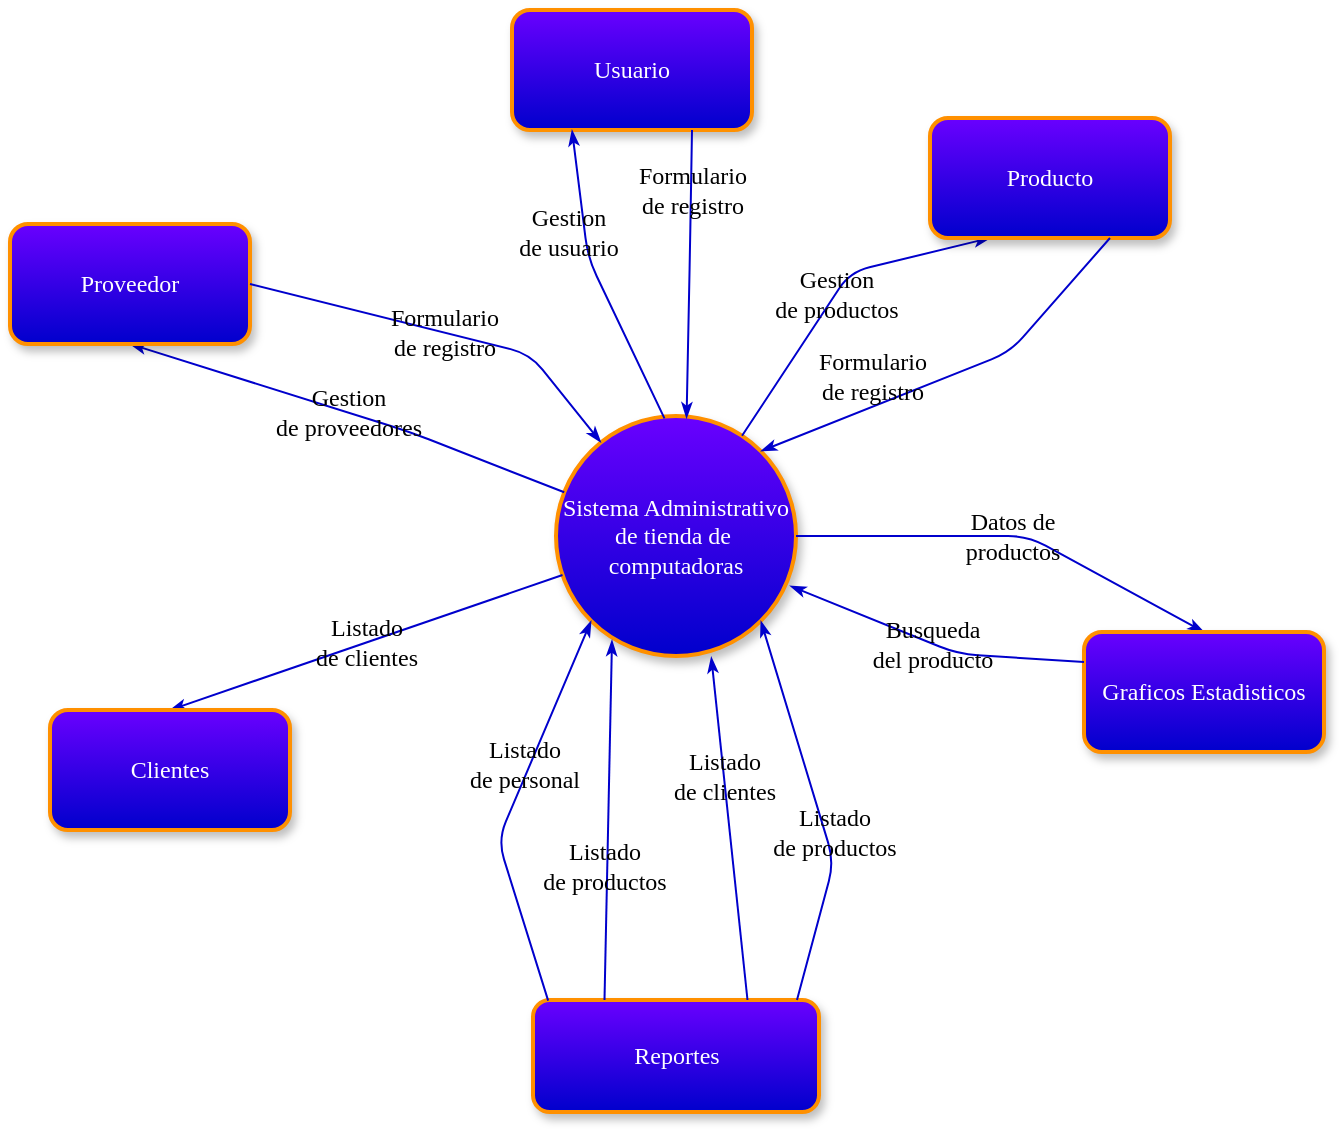 <mxfile version="24.4.0" type="device" pages="6">
  <diagram name="DIAGRAMA GENERAL" id="ad52d381-51e7-2e0d-a935-2d0ddd2fd229">
    <mxGraphModel dx="1478" dy="993" grid="0" gridSize="10" guides="1" tooltips="1" connect="1" arrows="1" fold="1" page="1" pageScale="1" pageWidth="1100" pageHeight="850" background="#FFFFFF" math="0" shadow="0">
      <root>
        <mxCell id="0" />
        <mxCell id="1" parent="0" />
        <mxCell id="2c924340bb9dbf6c-4" value="Sistema Administrativo de tienda de&amp;nbsp; computadoras" style="ellipse;whiteSpace=wrap;html=1;rounded=1;shadow=1;comic=0;labelBackgroundColor=none;strokeWidth=2;fontFamily=Verdana;fontSize=12;align=center;strokeColor=#FF9000;fillColor=#6a00ff;fontColor=#ffffff;gradientColor=#0000CC;" parent="1" vertex="1">
          <mxGeometry x="494" y="353" width="120" height="120" as="geometry" />
        </mxCell>
        <mxCell id="2c924340bb9dbf6c-31" value="&lt;div&gt;Gestion&lt;/div&gt;&lt;div&gt;de proveedores&lt;/div&gt;" style="edgeStyle=none;rounded=1;html=1;labelBackgroundColor=none;startArrow=none;startFill=0;startSize=5;endArrow=classicThin;endFill=1;endSize=5;jettySize=auto;orthogonalLoop=1;strokeColor=#0000CC;strokeWidth=1;fontFamily=Verdana;fontSize=12;entryX=0.5;entryY=1;entryDx=0;entryDy=0;fontColor=#000000;" parent="1" source="2c924340bb9dbf6c-4" target="2c924340bb9dbf6c-51" edge="1">
          <mxGeometry relative="1" as="geometry">
            <mxPoint x="346.29" y="263.349" as="targetPoint" />
            <Array as="points">
              <mxPoint x="421" y="361" />
            </Array>
          </mxGeometry>
        </mxCell>
        <mxCell id="2c924340bb9dbf6c-32" value="Gestion&lt;div&gt;de productos&lt;/div&gt;" style="edgeStyle=none;rounded=1;html=1;labelBackgroundColor=none;startArrow=none;startFill=0;startSize=5;endArrow=classicThin;endFill=1;endSize=5;jettySize=auto;orthogonalLoop=1;strokeColor=#0000CC;strokeWidth=1;fontFamily=Verdana;fontSize=12;entryX=0.25;entryY=1;entryDx=0;entryDy=0;fontColor=#000000;" parent="1" source="2c924340bb9dbf6c-4" target="e8nvZZPdGD74kSpBkKu5-1" edge="1">
          <mxGeometry relative="1" as="geometry">
            <mxPoint x="675.452" y="267.193" as="targetPoint" />
            <Array as="points">
              <mxPoint x="641" y="281" />
            </Array>
          </mxGeometry>
        </mxCell>
        <mxCell id="2c924340bb9dbf6c-33" value="Datos de&lt;div&gt;productos&lt;/div&gt;" style="edgeStyle=none;rounded=1;html=1;labelBackgroundColor=none;startArrow=none;startFill=0;startSize=5;endArrow=classicThin;endFill=1;endSize=5;jettySize=auto;orthogonalLoop=1;strokeColor=#0000CC;strokeWidth=1;fontFamily=Verdana;fontSize=12;entryX=0.5;entryY=0;entryDx=0;entryDy=0;fontColor=#000000;" parent="1" source="2c924340bb9dbf6c-4" target="e8nvZZPdGD74kSpBkKu5-4" edge="1">
          <mxGeometry relative="1" as="geometry">
            <mxPoint x="655.204" y="504.886" as="targetPoint" />
            <Array as="points">
              <mxPoint x="730" y="413" />
            </Array>
          </mxGeometry>
        </mxCell>
        <mxCell id="2c924340bb9dbf6c-51" value="Proveedor" style="rounded=1;whiteSpace=wrap;html=1;shadow=1;comic=0;labelBackgroundColor=none;strokeWidth=2;fontFamily=Lucida Console;fontSize=12;align=center;strokeColor=#FF9000;fillColor=#6a00ff;fontColor=#ffffff;gradientColor=#0000CC;" parent="1" vertex="1">
          <mxGeometry x="221" y="257" width="120" height="60" as="geometry" />
        </mxCell>
        <mxCell id="2c924340bb9dbf6c-76" value="Listado&lt;div&gt;de clientes&lt;/div&gt;" style="edgeStyle=none;rounded=1;html=1;labelBackgroundColor=none;startArrow=none;startFill=0;startSize=5;endArrow=classicThin;endFill=1;endSize=5;jettySize=auto;orthogonalLoop=1;strokeColor=#0000CC;strokeWidth=1;fontFamily=Verdana;fontSize=12;entryX=0.5;entryY=0;entryDx=0;entryDy=0;fontColor=#000000;" parent="1" source="2c924340bb9dbf6c-4" target="e8nvZZPdGD74kSpBkKu5-2" edge="1">
          <mxGeometry relative="1" as="geometry">
            <mxPoint x="463.381" y="496" as="targetPoint" />
          </mxGeometry>
        </mxCell>
        <mxCell id="e8nvZZPdGD74kSpBkKu5-1" value="Producto" style="rounded=1;whiteSpace=wrap;html=1;shadow=1;comic=0;labelBackgroundColor=none;strokeWidth=2;fontFamily=Verdana;fontSize=12;align=center;fillColor=#6a00ff;strokeColor=#FF9000;fontColor=#ffffff;gradientColor=#0000CC;" parent="1" vertex="1">
          <mxGeometry x="681" y="204" width="120" height="60" as="geometry" />
        </mxCell>
        <mxCell id="e8nvZZPdGD74kSpBkKu5-2" value="Clientes" style="rounded=1;whiteSpace=wrap;html=1;shadow=1;comic=0;labelBackgroundColor=none;strokeWidth=2;fontFamily=Lucida Console;fontSize=12;align=center;strokeColor=#FF9000;fillColor=#6a00ff;fontColor=#ffffff;gradientColor=#0000CC;" parent="1" vertex="1">
          <mxGeometry x="241" y="500" width="120" height="60" as="geometry" />
        </mxCell>
        <mxCell id="e8nvZZPdGD74kSpBkKu5-3" value="Reportes" style="rounded=1;whiteSpace=wrap;html=1;shadow=1;comic=0;labelBackgroundColor=none;strokeWidth=2;fontFamily=Verdana;fontSize=12;align=center;strokeColor=#FF9000;fillColor=#6a00ff;fontColor=#ffffff;gradientColor=#0000CC;" parent="1" vertex="1">
          <mxGeometry x="482.5" y="645" width="143" height="56" as="geometry" />
        </mxCell>
        <mxCell id="e8nvZZPdGD74kSpBkKu5-4" value="Graficos Estadisticos" style="rounded=1;whiteSpace=wrap;html=1;shadow=1;comic=0;labelBackgroundColor=none;strokeWidth=2;fontFamily=Verdana;fontSize=12;align=center;strokeColor=#FF9000;fillColor=#6a00ff;fontColor=#ffffff;gradientColor=#0000CC;" parent="1" vertex="1">
          <mxGeometry x="758" y="461" width="120" height="60" as="geometry" />
        </mxCell>
        <mxCell id="e8nvZZPdGD74kSpBkKu5-8" value="Formulario&lt;div&gt;de registro&lt;/div&gt;" style="edgeStyle=none;rounded=1;html=1;labelBackgroundColor=none;startArrow=none;startFill=0;startSize=5;endArrow=classicThin;endFill=1;endSize=5;jettySize=auto;orthogonalLoop=1;strokeColor=#0000CC;strokeWidth=1;fontFamily=Verdana;fontSize=12;exitX=1;exitY=0.5;exitDx=0;exitDy=0;fontColor=#000000;" parent="1" source="2c924340bb9dbf6c-51" target="2c924340bb9dbf6c-4" edge="1">
          <mxGeometry x="0.001" relative="1" as="geometry">
            <mxPoint x="567" y="271" as="sourcePoint" />
            <mxPoint x="341" y="166" as="targetPoint" />
            <Array as="points">
              <mxPoint x="481" y="322" />
            </Array>
            <mxPoint as="offset" />
          </mxGeometry>
        </mxCell>
        <mxCell id="e8nvZZPdGD74kSpBkKu5-10" value="Formulario&lt;div&gt;de registro&lt;/div&gt;" style="edgeStyle=none;rounded=1;html=1;labelBackgroundColor=none;startArrow=none;startFill=0;startSize=5;endArrow=classicThin;endFill=1;endSize=5;jettySize=auto;orthogonalLoop=1;strokeColor=#0000CC;strokeWidth=1;fontFamily=Verdana;fontSize=12;exitX=0.75;exitY=1;exitDx=0;exitDy=0;entryX=1;entryY=0;entryDx=0;entryDy=0;fontColor=#000000;" parent="1" source="e8nvZZPdGD74kSpBkKu5-1" target="2c924340bb9dbf6c-4" edge="1">
          <mxGeometry x="0.373" y="-14" relative="1" as="geometry">
            <mxPoint x="811" y="241" as="sourcePoint" />
            <mxPoint x="991" y="356" as="targetPoint" />
            <Array as="points">
              <mxPoint x="721" y="321" />
            </Array>
            <mxPoint as="offset" />
          </mxGeometry>
        </mxCell>
        <mxCell id="e8nvZZPdGD74kSpBkKu5-14" value="Busqueda&lt;div&gt;del producto&lt;/div&gt;" style="edgeStyle=none;rounded=1;html=1;labelBackgroundColor=none;startArrow=none;startFill=0;startSize=5;endArrow=classicThin;endFill=1;endSize=5;jettySize=auto;orthogonalLoop=1;strokeColor=#0000CC;strokeWidth=1;fontFamily=Verdana;fontSize=12;exitX=0;exitY=0.25;exitDx=0;exitDy=0;entryX=0.975;entryY=0.708;entryDx=0;entryDy=0;entryPerimeter=0;fontColor=#000000;" parent="1" source="e8nvZZPdGD74kSpBkKu5-4" target="2c924340bb9dbf6c-4" edge="1">
          <mxGeometry relative="1" as="geometry">
            <mxPoint x="649" y="426" as="sourcePoint" />
            <mxPoint x="639" y="412" as="targetPoint" />
            <Array as="points">
              <mxPoint x="695" y="472" />
            </Array>
          </mxGeometry>
        </mxCell>
        <mxCell id="e8nvZZPdGD74kSpBkKu5-33" value="Listado&lt;div&gt;de personal&lt;/div&gt;" style="edgeStyle=none;rounded=1;html=1;labelBackgroundColor=none;startArrow=none;startFill=0;startSize=5;endArrow=classicThin;endFill=1;endSize=5;jettySize=auto;orthogonalLoop=1;strokeColor=#0000CC;strokeWidth=1;fontFamily=Verdana;fontSize=12;entryX=0;entryY=1;entryDx=0;entryDy=0;exitX=0.053;exitY=0.006;exitDx=0;exitDy=0;exitPerimeter=0;fontColor=#000000;" parent="1" source="e8nvZZPdGD74kSpBkKu5-3" target="2c924340bb9dbf6c-4" edge="1">
          <mxGeometry x="0.223" y="3" relative="1" as="geometry">
            <mxPoint x="530" y="542" as="sourcePoint" />
            <mxPoint x="334" y="609" as="targetPoint" />
            <Array as="points">
              <mxPoint x="465" y="565" />
            </Array>
            <mxPoint as="offset" />
          </mxGeometry>
        </mxCell>
        <mxCell id="e8nvZZPdGD74kSpBkKu5-34" value="Listado&lt;div&gt;de productos&lt;/div&gt;" style="edgeStyle=none;rounded=1;html=1;labelBackgroundColor=none;startArrow=none;startFill=0;startSize=5;endArrow=classicThin;endFill=1;endSize=5;jettySize=auto;orthogonalLoop=1;strokeColor=#0000CC;strokeWidth=1;fontFamily=Verdana;fontSize=12;entryX=0;entryY=1;entryDx=0;entryDy=0;exitX=0.25;exitY=0;exitDx=0;exitDy=0;fontColor=#000000;" parent="1" source="e8nvZZPdGD74kSpBkKu5-3" edge="1">
          <mxGeometry x="-0.257" y="2" relative="1" as="geometry">
            <mxPoint x="510" y="640" as="sourcePoint" />
            <mxPoint x="522" y="465" as="targetPoint" />
            <Array as="points" />
            <mxPoint as="offset" />
          </mxGeometry>
        </mxCell>
        <mxCell id="e8nvZZPdGD74kSpBkKu5-35" value="Listado&lt;div&gt;de clientes&lt;/div&gt;" style="edgeStyle=none;rounded=1;html=1;labelBackgroundColor=none;startArrow=none;startFill=0;startSize=5;endArrow=classicThin;endFill=1;endSize=5;jettySize=auto;orthogonalLoop=1;strokeColor=#0000CC;strokeWidth=1;fontFamily=Verdana;fontSize=12;entryX=0.647;entryY=1.004;entryDx=0;entryDy=0;entryPerimeter=0;exitX=0.75;exitY=0;exitDx=0;exitDy=0;fontColor=#000000;" parent="1" source="e8nvZZPdGD74kSpBkKu5-3" target="2c924340bb9dbf6c-4" edge="1">
          <mxGeometry x="0.309" relative="1" as="geometry">
            <mxPoint x="586" y="664" as="sourcePoint" />
            <mxPoint x="592" y="473" as="targetPoint" />
            <Array as="points" />
            <mxPoint as="offset" />
          </mxGeometry>
        </mxCell>
        <mxCell id="e8nvZZPdGD74kSpBkKu5-36" value="Listado&lt;div&gt;de productos&lt;/div&gt;" style="edgeStyle=none;rounded=1;html=1;labelBackgroundColor=none;startArrow=none;startFill=0;startSize=5;endArrow=classicThin;endFill=1;endSize=5;jettySize=auto;orthogonalLoop=1;strokeColor=#0000CC;strokeWidth=1;fontFamily=Verdana;fontSize=12;entryX=1;entryY=1;entryDx=0;entryDy=0;exitX=0.923;exitY=0;exitDx=0;exitDy=0;exitPerimeter=0;fontColor=#000000;" parent="1" source="e8nvZZPdGD74kSpBkKu5-3" target="2c924340bb9dbf6c-4" edge="1">
          <mxGeometry x="-0.131" y="-4" relative="1" as="geometry">
            <mxPoint x="630" y="672" as="sourcePoint" />
            <mxPoint x="636" y="468" as="targetPoint" />
            <Array as="points">
              <mxPoint x="633" y="576" />
            </Array>
            <mxPoint as="offset" />
          </mxGeometry>
        </mxCell>
        <mxCell id="e8nvZZPdGD74kSpBkKu5-37" value="Usuario" style="rounded=1;whiteSpace=wrap;html=1;shadow=1;comic=0;labelBackgroundColor=none;strokeWidth=2;fontFamily=Lucida Console;fontSize=12;align=center;strokeColor=#FF9000;fillColor=#6a00ff;fontColor=#ffffff;gradientColor=#0000CC;" parent="1" vertex="1">
          <mxGeometry x="472" y="150" width="120" height="60" as="geometry" />
        </mxCell>
        <mxCell id="e8nvZZPdGD74kSpBkKu5-38" value="&lt;div&gt;Gestion&lt;/div&gt;&lt;div&gt;de usuario&lt;/div&gt;" style="edgeStyle=none;rounded=1;html=1;labelBackgroundColor=none;startArrow=none;startFill=0;startSize=5;endArrow=classicThin;endFill=1;endSize=5;jettySize=auto;orthogonalLoop=1;strokeColor=#0000CC;strokeWidth=1;fontFamily=Verdana;fontSize=12;entryX=0.25;entryY=1;entryDx=0;entryDy=0;exitX=0.452;exitY=0.01;exitDx=0;exitDy=0;exitPerimeter=0;fontColor=#000000;" parent="1" source="2c924340bb9dbf6c-4" target="e8nvZZPdGD74kSpBkKu5-37" edge="1">
          <mxGeometry x="0.338" y="8" relative="1" as="geometry">
            <mxPoint x="547" y="352" as="sourcePoint" />
            <mxPoint x="390" y="204" as="targetPoint" />
            <Array as="points">
              <mxPoint x="510" y="274" />
            </Array>
            <mxPoint as="offset" />
          </mxGeometry>
        </mxCell>
        <mxCell id="e8nvZZPdGD74kSpBkKu5-39" value="Formulario&lt;div&gt;de registro&lt;/div&gt;" style="edgeStyle=none;rounded=1;html=1;labelBackgroundColor=none;startArrow=none;startFill=0;startSize=5;endArrow=classicThin;endFill=1;endSize=5;jettySize=auto;orthogonalLoop=1;strokeColor=#0000CC;strokeWidth=1;fontFamily=Verdana;fontSize=12;exitX=0.75;exitY=1;exitDx=0;exitDy=0;entryX=0.544;entryY=0.01;entryDx=0;entryDy=0;entryPerimeter=0;fontColor=#000000;" parent="1" source="e8nvZZPdGD74kSpBkKu5-37" target="2c924340bb9dbf6c-4" edge="1">
          <mxGeometry x="-0.582" y="1" relative="1" as="geometry">
            <mxPoint x="533" y="213" as="sourcePoint" />
            <mxPoint x="708" y="292" as="targetPoint" />
            <Array as="points">
              <mxPoint x="561" y="269" />
            </Array>
            <mxPoint as="offset" />
          </mxGeometry>
        </mxCell>
      </root>
    </mxGraphModel>
  </diagram>
  <diagram id="igK0V19HxTdFgPVZ7yTX" name="REGISTRAR USUARIO">
    <mxGraphModel dx="1047" dy="703" grid="0" gridSize="10" guides="1" tooltips="1" connect="1" arrows="1" fold="1" page="1" pageScale="1" pageWidth="1100" pageHeight="850" background="#ffffff" math="0" shadow="0">
      <root>
        <mxCell id="0" />
        <mxCell id="1" parent="0" />
        <mxCell id="CLMd0pwhaq4zq3OOFJPO-1" value="DIAGRAMA DE PROCESOS:&amp;nbsp;&lt;div&gt;&lt;span style=&quot;background-color: initial;&quot;&gt;REGISTRO DE USUARIO&lt;/span&gt;&lt;/div&gt;" style="text;html=1;align=center;verticalAlign=middle;resizable=0;points=[];autosize=1;strokeColor=none;fillColor=none;fontFamily=Verdana;fontColor=#000000;" parent="1" vertex="1">
          <mxGeometry x="19" y="106" width="186" height="41" as="geometry" />
        </mxCell>
        <mxCell id="CLMd0pwhaq4zq3OOFJPO-4" value="" style="edgeStyle=orthogonalEdgeStyle;rounded=0;orthogonalLoop=1;jettySize=auto;html=1;labelBorderColor=none;fontFamily=Verdana;strokeColor=#0000CC;" parent="1" source="CLMd0pwhaq4zq3OOFJPO-2" target="CLMd0pwhaq4zq3OOFJPO-3" edge="1">
          <mxGeometry relative="1" as="geometry" />
        </mxCell>
        <mxCell id="CLMd0pwhaq4zq3OOFJPO-2" value="USUARIO:&lt;div&gt;GERENTE&lt;/div&gt;" style="whiteSpace=wrap;html=1;labelBorderColor=none;strokeColor=#000099;fillColor=#7F00FF;fontColor=#ffffff;fontFamily=Verdana;gradientColor=#000066;" parent="1" vertex="1">
          <mxGeometry x="34" y="184" width="102" height="40" as="geometry" />
        </mxCell>
        <mxCell id="CLMd0pwhaq4zq3OOFJPO-16" value="" style="edgeStyle=orthogonalEdgeStyle;rounded=0;orthogonalLoop=1;jettySize=auto;html=1;labelBorderColor=none;fontFamily=Verdana;strokeColor=#0000CC;" parent="1" source="CLMd0pwhaq4zq3OOFJPO-3" target="CLMd0pwhaq4zq3OOFJPO-15" edge="1">
          <mxGeometry relative="1" as="geometry" />
        </mxCell>
        <mxCell id="CLMd0pwhaq4zq3OOFJPO-3" value="&lt;div&gt;Recopilar&lt;/div&gt;&lt;div&gt;datos&lt;/div&gt;" style="ellipse;whiteSpace=wrap;html=1;labelBorderColor=none;strokeColor=#000099;fillColor=#7F00FF;fontColor=#ffffff;fontFamily=Verdana;gradientColor=#000066;" parent="1" vertex="1">
          <mxGeometry x="192" y="164" width="80" height="80" as="geometry" />
        </mxCell>
        <mxCell id="CLMd0pwhaq4zq3OOFJPO-8" value="" style="edgeStyle=orthogonalEdgeStyle;rounded=0;orthogonalLoop=1;jettySize=auto;html=1;labelBorderColor=none;fontFamily=Verdana;strokeColor=#0000CC;" parent="1" source="CLMd0pwhaq4zq3OOFJPO-5" target="CLMd0pwhaq4zq3OOFJPO-7" edge="1">
          <mxGeometry relative="1" as="geometry" />
        </mxCell>
        <mxCell id="CLMd0pwhaq4zq3OOFJPO-14" value="&lt;font style=&quot;background-color: rgb(255, 255, 255);&quot; color=&quot;#000000&quot;&gt;Con errores&lt;/font&gt;" style="edgeLabel;html=1;align=center;verticalAlign=middle;resizable=0;points=[];labelBorderColor=none;fontFamily=Verdana;" parent="CLMd0pwhaq4zq3OOFJPO-8" vertex="1" connectable="0">
          <mxGeometry x="-0.391" y="-4" relative="1" as="geometry">
            <mxPoint x="6" y="14" as="offset" />
          </mxGeometry>
        </mxCell>
        <mxCell id="CLMd0pwhaq4zq3OOFJPO-12" value="" style="edgeStyle=orthogonalEdgeStyle;rounded=0;orthogonalLoop=1;jettySize=auto;html=1;labelBorderColor=none;fontFamily=Verdana;strokeColor=#0000CC;" parent="1" source="CLMd0pwhaq4zq3OOFJPO-5" target="CLMd0pwhaq4zq3OOFJPO-11" edge="1">
          <mxGeometry relative="1" as="geometry" />
        </mxCell>
        <mxCell id="CLMd0pwhaq4zq3OOFJPO-13" value="Sin&amp;nbsp;&amp;nbsp;&lt;div&gt;errores&lt;/div&gt;" style="edgeLabel;html=1;align=center;verticalAlign=middle;resizable=0;points=[];labelBorderColor=none;fontFamily=Verdana;fontColor=#000000;labelBackgroundColor=#FFFFFF;" parent="CLMd0pwhaq4zq3OOFJPO-12" vertex="1" connectable="0">
          <mxGeometry x="-0.247" y="-2" relative="1" as="geometry">
            <mxPoint x="8" y="-2" as="offset" />
          </mxGeometry>
        </mxCell>
        <mxCell id="CLMd0pwhaq4zq3OOFJPO-5" value="Verificar&lt;div&gt;datos&lt;/div&gt;" style="ellipse;whiteSpace=wrap;html=1;labelBorderColor=none;strokeColor=#000099;fillColor=#7F00FF;fontColor=#ffffff;fontFamily=Verdana;gradientColor=#000066;" parent="1" vertex="1">
          <mxGeometry x="192" y="404" width="80" height="80" as="geometry" />
        </mxCell>
        <mxCell id="CLMd0pwhaq4zq3OOFJPO-9" style="edgeStyle=orthogonalEdgeStyle;rounded=0;orthogonalLoop=1;jettySize=auto;html=1;exitX=0;exitY=0.5;exitDx=0;exitDy=0;entryX=0.5;entryY=1;entryDx=0;entryDy=0;labelBorderColor=none;fontFamily=Verdana;strokeColor=#0000CC;" parent="1" source="CLMd0pwhaq4zq3OOFJPO-7" target="CLMd0pwhaq4zq3OOFJPO-2" edge="1">
          <mxGeometry relative="1" as="geometry" />
        </mxCell>
        <mxCell id="95VsuMwFQdqJec9AcuOs-6" value="&lt;font color=&quot;#000000&quot; style=&quot;font-family: Verdana;&quot;&gt;Error al&amp;nbsp;&lt;/font&gt;&lt;div style=&quot;font-family: Verdana;&quot;&gt;&lt;span style=&quot;color: rgb(0, 0, 0);&quot;&gt;registrar&amp;nbsp;&lt;/span&gt;&lt;/div&gt;&lt;div style=&quot;font-family: Verdana;&quot;&gt;&lt;span style=&quot;color: rgb(0, 0, 0);&quot;&gt;usuario&lt;/span&gt;&lt;/div&gt;" style="edgeLabel;html=1;align=center;verticalAlign=middle;resizable=0;points=[];labelBackgroundColor=#FFFFFF;" vertex="1" connectable="0" parent="CLMd0pwhaq4zq3OOFJPO-9">
          <mxGeometry x="-0.769" relative="1" as="geometry">
            <mxPoint as="offset" />
          </mxGeometry>
        </mxCell>
        <mxCell id="CLMd0pwhaq4zq3OOFJPO-7" value="Comunicar&amp;nbsp;&lt;div&gt;al&amp;nbsp; empleado&lt;/div&gt;" style="ellipse;whiteSpace=wrap;html=1;labelBorderColor=none;strokeColor=#000099;fillColor=#7F00FF;fontColor=#ffffff;fontFamily=Verdana;gradientColor=#000066;" parent="1" vertex="1">
          <mxGeometry x="192" y="554" width="80" height="80" as="geometry" />
        </mxCell>
        <mxCell id="CLMd0pwhaq4zq3OOFJPO-19" value="" style="edgeStyle=orthogonalEdgeStyle;rounded=0;orthogonalLoop=1;jettySize=auto;html=1;labelBorderColor=none;fontFamily=Verdana;strokeColor=#0000CC;" parent="1" source="CLMd0pwhaq4zq3OOFJPO-11" target="CLMd0pwhaq4zq3OOFJPO-18" edge="1">
          <mxGeometry relative="1" as="geometry" />
        </mxCell>
        <mxCell id="CLMd0pwhaq4zq3OOFJPO-11" value="Registrar&lt;div&gt;usuario&lt;/div&gt;" style="ellipse;whiteSpace=wrap;html=1;labelBorderColor=none;strokeColor=#000099;fillColor=#7F00FF;fontColor=#ffffff;fontFamily=Verdana;gradientColor=#000066;" parent="1" vertex="1">
          <mxGeometry x="345" y="402" width="80" height="80" as="geometry" />
        </mxCell>
        <mxCell id="CLMd0pwhaq4zq3OOFJPO-17" value="" style="edgeStyle=orthogonalEdgeStyle;rounded=0;orthogonalLoop=1;jettySize=auto;html=1;labelBorderColor=none;fontFamily=Verdana;strokeColor=#0000CC;" parent="1" source="CLMd0pwhaq4zq3OOFJPO-15" target="CLMd0pwhaq4zq3OOFJPO-5" edge="1">
          <mxGeometry relative="1" as="geometry" />
        </mxCell>
        <mxCell id="CLMd0pwhaq4zq3OOFJPO-15" value="&lt;div&gt;Llenar&lt;/div&gt;&lt;div&gt;campos requeridos&lt;/div&gt;" style="ellipse;whiteSpace=wrap;html=1;labelBorderColor=none;strokeColor=#000099;fillColor=#7F00FF;fontColor=#ffffff;fontFamily=Verdana;gradientColor=#000066;" parent="1" vertex="1">
          <mxGeometry x="192" y="284" width="80" height="80" as="geometry" />
        </mxCell>
        <mxCell id="CLMd0pwhaq4zq3OOFJPO-18" value="Generar&lt;div&gt;usuario y&lt;/div&gt;&lt;div&gt;contraseña&lt;/div&gt;" style="ellipse;whiteSpace=wrap;html=1;labelBorderColor=none;strokeColor=#000099;fillColor=#7F00FF;fontColor=#ffffff;fontFamily=Verdana;gradientColor=#000066;" parent="1" vertex="1">
          <mxGeometry x="455" y="402" width="80" height="80" as="geometry" />
        </mxCell>
        <mxCell id="_7xE3T3p0Oj7gWzBj8_y-2" value="DIAGRAMA DE PROCESOS:&amp;nbsp;&lt;div&gt;&lt;span style=&quot;background-color: initial;&quot;&gt;GESTION DE USUARIO&lt;/span&gt;&lt;/div&gt;" style="text;html=1;align=center;verticalAlign=middle;resizable=0;points=[];autosize=1;strokeColor=none;fillColor=none;fontFamily=Verdana;fontColor=#000000;" parent="1" vertex="1">
          <mxGeometry x="527" y="106" width="186" height="41" as="geometry" />
        </mxCell>
        <mxCell id="_7xE3T3p0Oj7gWzBj8_y-3" value="" style="edgeStyle=orthogonalEdgeStyle;rounded=0;orthogonalLoop=1;jettySize=auto;html=1;fontFamily=Verdana;strokeColor=#0000CC;" parent="1" target="_7xE3T3p0Oj7gWzBj8_y-6" edge="1">
          <mxGeometry relative="1" as="geometry">
            <mxPoint x="604" y="206" as="sourcePoint" />
          </mxGeometry>
        </mxCell>
        <mxCell id="_7xE3T3p0Oj7gWzBj8_y-4" value="USUARIO:&lt;div&gt;GERENTE&lt;/div&gt;" style="whiteSpace=wrap;html=1;fillColor=#7F00FF;fontColor=#ffffff;strokeColor=#000099;fontFamily=Verdana;gradientColor=#000066;" parent="1" vertex="1">
          <mxGeometry x="520" y="184" width="110" height="40" as="geometry" />
        </mxCell>
        <mxCell id="_7xE3T3p0Oj7gWzBj8_y-5" value="" style="edgeStyle=orthogonalEdgeStyle;rounded=0;orthogonalLoop=1;jettySize=auto;html=1;fontFamily=Verdana;strokeColor=#0000CC;" parent="1" source="_7xE3T3p0Oj7gWzBj8_y-6" target="_7xE3T3p0Oj7gWzBj8_y-18" edge="1">
          <mxGeometry relative="1" as="geometry" />
        </mxCell>
        <mxCell id="_7xE3T3p0Oj7gWzBj8_y-6" value="Listar&lt;div&gt;usuarios&lt;/div&gt;" style="ellipse;whiteSpace=wrap;html=1;fillColor=#7F00FF;fontColor=#ffffff;strokeColor=#000099;fontFamily=Verdana;gradientColor=#000066;" parent="1" vertex="1">
          <mxGeometry x="666" y="166" width="80" height="80" as="geometry" />
        </mxCell>
        <mxCell id="_7xE3T3p0Oj7gWzBj8_y-7" value="" style="edgeStyle=orthogonalEdgeStyle;rounded=0;orthogonalLoop=1;jettySize=auto;html=1;fontFamily=Verdana;strokeColor=#0000CC;" parent="1" source="_7xE3T3p0Oj7gWzBj8_y-11" target="_7xE3T3p0Oj7gWzBj8_y-14" edge="1">
          <mxGeometry relative="1" as="geometry" />
        </mxCell>
        <mxCell id="_7xE3T3p0Oj7gWzBj8_y-8" value="Con errores" style="edgeLabel;html=1;align=center;verticalAlign=middle;resizable=0;points=[];fontFamily=Verdana;fontColor=#000000;labelBackgroundColor=#FFFFFF;" parent="_7xE3T3p0Oj7gWzBj8_y-7" vertex="1" connectable="0">
          <mxGeometry x="-0.391" y="-4" relative="1" as="geometry">
            <mxPoint x="-1" y="14" as="offset" />
          </mxGeometry>
        </mxCell>
        <mxCell id="_7xE3T3p0Oj7gWzBj8_y-9" value="" style="edgeStyle=orthogonalEdgeStyle;rounded=0;orthogonalLoop=1;jettySize=auto;html=1;fontFamily=Verdana;strokeColor=#0000CC;" parent="1" source="_7xE3T3p0Oj7gWzBj8_y-11" target="_7xE3T3p0Oj7gWzBj8_y-16" edge="1">
          <mxGeometry relative="1" as="geometry">
            <Array as="points">
              <mxPoint x="823" y="446" />
              <mxPoint x="823" y="373" />
            </Array>
          </mxGeometry>
        </mxCell>
        <mxCell id="_7xE3T3p0Oj7gWzBj8_y-21" value="" style="edgeStyle=orthogonalEdgeStyle;rounded=0;orthogonalLoop=1;jettySize=auto;html=1;fontFamily=Verdana;strokeColor=#0000CC;" parent="1" source="_7xE3T3p0Oj7gWzBj8_y-11" target="_7xE3T3p0Oj7gWzBj8_y-19" edge="1">
          <mxGeometry relative="1" as="geometry">
            <Array as="points">
              <mxPoint x="823" y="446" />
              <mxPoint x="823" y="513" />
            </Array>
          </mxGeometry>
        </mxCell>
        <mxCell id="_7xE3T3p0Oj7gWzBj8_y-23" value="Sin&amp;nbsp;&amp;nbsp;&lt;div&gt;errores&lt;/div&gt;" style="edgeLabel;html=1;align=center;verticalAlign=middle;resizable=0;points=[];fontFamily=Verdana;fontColor=#000000;labelBackgroundColor=#FFFFFF;" parent="_7xE3T3p0Oj7gWzBj8_y-21" vertex="1" connectable="0">
          <mxGeometry x="-0.458" relative="1" as="geometry">
            <mxPoint x="-9" as="offset" />
          </mxGeometry>
        </mxCell>
        <mxCell id="_7xE3T3p0Oj7gWzBj8_y-11" value="Editar usuario" style="ellipse;whiteSpace=wrap;html=1;fillColor=#7F00FF;fontColor=#ffffff;strokeColor=#000099;fontFamily=Verdana;gradientColor=#000066;" parent="1" vertex="1">
          <mxGeometry x="666" y="406" width="80" height="80" as="geometry" />
        </mxCell>
        <mxCell id="_7xE3T3p0Oj7gWzBj8_y-12" style="edgeStyle=orthogonalEdgeStyle;rounded=0;orthogonalLoop=1;jettySize=auto;html=1;exitX=0;exitY=0.5;exitDx=0;exitDy=0;entryX=0.5;entryY=1;entryDx=0;entryDy=0;fontFamily=Verdana;strokeColor=#0000CC;" parent="1" source="_7xE3T3p0Oj7gWzBj8_y-14" target="_7xE3T3p0Oj7gWzBj8_y-4" edge="1">
          <mxGeometry relative="1" as="geometry" />
        </mxCell>
        <mxCell id="_7xE3T3p0Oj7gWzBj8_y-13" value="Error al&amp;nbsp;&lt;div&gt;gestionar&lt;div&gt;usuario&lt;/div&gt;&lt;/div&gt;" style="edgeLabel;html=1;align=center;verticalAlign=middle;resizable=0;points=[];fontFamily=Verdana;fontColor=#000000;labelBackgroundColor=#FFFFFF;" parent="_7xE3T3p0Oj7gWzBj8_y-12" vertex="1" connectable="0">
          <mxGeometry x="-0.553" y="-4" relative="1" as="geometry">
            <mxPoint x="38" y="17" as="offset" />
          </mxGeometry>
        </mxCell>
        <mxCell id="_7xE3T3p0Oj7gWzBj8_y-14" value="Comunicar&amp;nbsp;&lt;div&gt;al&amp;nbsp; empleado&lt;/div&gt;" style="ellipse;whiteSpace=wrap;html=1;fillColor=#7F00FF;fontColor=#ffffff;strokeColor=#000099;fontFamily=Verdana;gradientColor=#000066;" parent="1" vertex="1">
          <mxGeometry x="666" y="578" width="80" height="80" as="geometry" />
        </mxCell>
        <mxCell id="_7xE3T3p0Oj7gWzBj8_y-27" value="" style="edgeStyle=orthogonalEdgeStyle;rounded=0;orthogonalLoop=1;jettySize=auto;html=1;fontFamily=Verdana;strokeColor=#0000CC;" parent="1" source="_7xE3T3p0Oj7gWzBj8_y-16" target="_7xE3T3p0Oj7gWzBj8_y-25" edge="1">
          <mxGeometry relative="1" as="geometry" />
        </mxCell>
        <mxCell id="_7xE3T3p0Oj7gWzBj8_y-16" value="&lt;div&gt;Modificar&lt;/div&gt;&lt;div&gt;usuario&lt;/div&gt;" style="ellipse;whiteSpace=wrap;html=1;fillColor=#7F00FF;fontColor=#ffffff;strokeColor=#000099;fontFamily=Verdana;gradientColor=#000066;" parent="1" vertex="1">
          <mxGeometry x="850" y="332" width="80" height="80" as="geometry" />
        </mxCell>
        <mxCell id="_7xE3T3p0Oj7gWzBj8_y-17" value="" style="edgeStyle=orthogonalEdgeStyle;rounded=0;orthogonalLoop=1;jettySize=auto;html=1;fontFamily=Verdana;strokeColor=#0000CC;" parent="1" source="_7xE3T3p0Oj7gWzBj8_y-18" target="_7xE3T3p0Oj7gWzBj8_y-11" edge="1">
          <mxGeometry relative="1" as="geometry" />
        </mxCell>
        <mxCell id="_7xE3T3p0Oj7gWzBj8_y-18" value="&lt;div&gt;Seleccionar&lt;/div&gt;&lt;div&gt;usuario&lt;/div&gt;" style="ellipse;whiteSpace=wrap;html=1;fillColor=#7F00FF;fontColor=#ffffff;strokeColor=#000099;fontFamily=Verdana;gradientColor=#000066;" parent="1" vertex="1">
          <mxGeometry x="666" y="286" width="80" height="80" as="geometry" />
        </mxCell>
        <mxCell id="_7xE3T3p0Oj7gWzBj8_y-28" value="" style="edgeStyle=orthogonalEdgeStyle;rounded=0;orthogonalLoop=1;jettySize=auto;html=1;fontFamily=Verdana;strokeColor=#0000CC;" parent="1" source="_7xE3T3p0Oj7gWzBj8_y-19" target="_7xE3T3p0Oj7gWzBj8_y-25" edge="1">
          <mxGeometry relative="1" as="geometry" />
        </mxCell>
        <mxCell id="_7xE3T3p0Oj7gWzBj8_y-19" value="Eliminar&lt;div&gt;Usuario&lt;/div&gt;" style="ellipse;whiteSpace=wrap;html=1;fillColor=#7F00FF;fontColor=#ffffff;strokeColor=#000099;fontFamily=Verdana;gradientColor=#000066;" parent="1" vertex="1">
          <mxGeometry x="850" y="472" width="80" height="80" as="geometry" />
        </mxCell>
        <mxCell id="_7xE3T3p0Oj7gWzBj8_y-25" value="Usuario&lt;div&gt;editado&lt;/div&gt;" style="ellipse;whiteSpace=wrap;html=1;fillColor=#7F00FF;fontColor=#ffffff;strokeColor=#000099;fontFamily=Verdana;gradientColor=#000066;" parent="1" vertex="1">
          <mxGeometry x="977" y="404" width="80" height="80" as="geometry" />
        </mxCell>
      </root>
    </mxGraphModel>
  </diagram>
  <diagram id="5B-e0vAr80sTGSFkuA-K" name="REGISTRAR PROVEEDOR">
    <mxGraphModel dx="1478" dy="993" grid="0" gridSize="10" guides="1" tooltips="1" connect="1" arrows="1" fold="1" page="1" pageScale="1" pageWidth="1100" pageHeight="850" background="#ffffff" math="0" shadow="0">
      <root>
        <mxCell id="0" />
        <mxCell id="1" parent="0" />
        <mxCell id="C9w-TvdWZcNq3q-nQ4rU-1" value="DIAGRAMA DE PROCESOS:&amp;nbsp;&lt;div&gt;&lt;span style=&quot;background-color: initial;&quot;&gt;REGISTRO DE PROVEEDOR&lt;/span&gt;&lt;/div&gt;" style="text;html=1;align=center;verticalAlign=middle;resizable=0;points=[];autosize=1;strokeColor=none;fillColor=none;fontFamily=Verdana;fontColor=#000000;" parent="1" vertex="1">
          <mxGeometry x="37" y="139" width="186" height="41" as="geometry" />
        </mxCell>
        <mxCell id="C9w-TvdWZcNq3q-nQ4rU-2" value="" style="edgeStyle=orthogonalEdgeStyle;rounded=0;orthogonalLoop=1;jettySize=auto;html=1;fontFamily=Verdana;strokeColor=#0000CC;" parent="1" source="C9w-TvdWZcNq3q-nQ4rU-3" target="C9w-TvdWZcNq3q-nQ4rU-5" edge="1">
          <mxGeometry relative="1" as="geometry" />
        </mxCell>
        <mxCell id="C9w-TvdWZcNq3q-nQ4rU-3" value="USUARIO:&lt;div&gt;ADMINISTRATIVO&lt;/div&gt;" style="whiteSpace=wrap;html=1;fillColor=#7F00FF;fontColor=#ffffff;strokeColor=#0000CC;fontFamily=Verdana;gradientColor=#000099;" parent="1" vertex="1">
          <mxGeometry x="41" y="223" width="115" height="39" as="geometry" />
        </mxCell>
        <mxCell id="C9w-TvdWZcNq3q-nQ4rU-4" value="" style="edgeStyle=orthogonalEdgeStyle;rounded=0;orthogonalLoop=1;jettySize=auto;html=1;fontFamily=Verdana;strokeColor=#0000CC;" parent="1" source="C9w-TvdWZcNq3q-nQ4rU-5" target="C9w-TvdWZcNq3q-nQ4rU-17" edge="1">
          <mxGeometry relative="1" as="geometry" />
        </mxCell>
        <mxCell id="C9w-TvdWZcNq3q-nQ4rU-5" value="&lt;div&gt;Recopilar&lt;/div&gt;&lt;div&gt;datos&lt;/div&gt;" style="ellipse;whiteSpace=wrap;html=1;fillColor=#7F00FF;fontColor=#ffffff;strokeColor=#0000CC;fontFamily=Verdana;gradientColor=#000099;" parent="1" vertex="1">
          <mxGeometry x="231" y="203" width="80" height="80" as="geometry" />
        </mxCell>
        <mxCell id="C9w-TvdWZcNq3q-nQ4rU-6" value="" style="edgeStyle=orthogonalEdgeStyle;rounded=0;orthogonalLoop=1;jettySize=auto;html=1;fontFamily=Verdana;strokeColor=#0000CC;" parent="1" source="C9w-TvdWZcNq3q-nQ4rU-10" target="C9w-TvdWZcNq3q-nQ4rU-13" edge="1">
          <mxGeometry relative="1" as="geometry" />
        </mxCell>
        <mxCell id="C9w-TvdWZcNq3q-nQ4rU-7" value="Con errores" style="edgeLabel;html=1;align=center;verticalAlign=middle;resizable=0;points=[];fontFamily=Verdana;fontColor=#000000;labelBackgroundColor=#FFFFFF;" parent="C9w-TvdWZcNq3q-nQ4rU-6" vertex="1" connectable="0">
          <mxGeometry x="-0.391" y="-4" relative="1" as="geometry">
            <mxPoint x="-1" y="14" as="offset" />
          </mxGeometry>
        </mxCell>
        <mxCell id="C9w-TvdWZcNq3q-nQ4rU-8" value="" style="edgeStyle=orthogonalEdgeStyle;rounded=0;orthogonalLoop=1;jettySize=auto;html=1;entryX=0;entryY=0.5;entryDx=0;entryDy=0;fontFamily=Verdana;strokeColor=#0000CC;" parent="1" source="C9w-TvdWZcNq3q-nQ4rU-10" target="C9w-TvdWZcNq3q-nQ4rU-15" edge="1">
          <mxGeometry relative="1" as="geometry">
            <mxPoint x="433.0" y="483.0" as="targetPoint" />
          </mxGeometry>
        </mxCell>
        <mxCell id="C9w-TvdWZcNq3q-nQ4rU-9" value="Sin&amp;nbsp;&amp;nbsp;&lt;div&gt;errores&lt;/div&gt;" style="edgeLabel;html=1;align=center;verticalAlign=middle;resizable=0;points=[];fontFamily=Verdana;fontColor=#000000;labelBackgroundColor=#FFFFFF;" parent="C9w-TvdWZcNq3q-nQ4rU-8" vertex="1" connectable="0">
          <mxGeometry x="-0.247" y="-2" relative="1" as="geometry">
            <mxPoint x="4" y="-2" as="offset" />
          </mxGeometry>
        </mxCell>
        <mxCell id="C9w-TvdWZcNq3q-nQ4rU-10" value="Verificar&lt;div&gt;datos&lt;/div&gt;" style="ellipse;whiteSpace=wrap;html=1;fillColor=#7F00FF;fontColor=#ffffff;strokeColor=#0000CC;fontFamily=Verdana;gradientColor=#000099;" parent="1" vertex="1">
          <mxGeometry x="231" y="443" width="80" height="80" as="geometry" />
        </mxCell>
        <mxCell id="C9w-TvdWZcNq3q-nQ4rU-11" style="edgeStyle=orthogonalEdgeStyle;rounded=0;orthogonalLoop=1;jettySize=auto;html=1;exitX=0;exitY=0.5;exitDx=0;exitDy=0;entryX=0.5;entryY=1;entryDx=0;entryDy=0;fontFamily=Verdana;strokeColor=#0000CC;" parent="1" source="C9w-TvdWZcNq3q-nQ4rU-13" target="C9w-TvdWZcNq3q-nQ4rU-3" edge="1">
          <mxGeometry relative="1" as="geometry" />
        </mxCell>
        <mxCell id="C9w-TvdWZcNq3q-nQ4rU-12" value="Error al&amp;nbsp;&lt;div&gt;registrar&amp;nbsp;&lt;div&gt;proveedor&lt;/div&gt;&lt;/div&gt;" style="edgeLabel;html=1;align=center;verticalAlign=middle;resizable=0;points=[];fontFamily=Verdana;fontColor=#000000;labelBackgroundColor=#FFFFFF;" parent="C9w-TvdWZcNq3q-nQ4rU-11" vertex="1" connectable="0">
          <mxGeometry x="-0.553" y="-4" relative="1" as="geometry">
            <mxPoint x="42" y="4" as="offset" />
          </mxGeometry>
        </mxCell>
        <mxCell id="C9w-TvdWZcNq3q-nQ4rU-13" value="Comunicar&amp;nbsp;&lt;div&gt;al&amp;nbsp; empleado&lt;/div&gt;" style="ellipse;whiteSpace=wrap;html=1;fillColor=#7F00FF;fontColor=#ffffff;strokeColor=#0000CC;fontFamily=Verdana;gradientColor=#000099;" parent="1" vertex="1">
          <mxGeometry x="231" y="615" width="80" height="80" as="geometry" />
        </mxCell>
        <mxCell id="C9w-TvdWZcNq3q-nQ4rU-15" value="Registrar&lt;div&gt;proveedor&lt;/div&gt;" style="ellipse;whiteSpace=wrap;html=1;fillColor=#7F00FF;fontColor=#ffffff;strokeColor=#0000CC;fontFamily=Verdana;gradientColor=#000099;" parent="1" vertex="1">
          <mxGeometry x="383" y="443" width="80" height="80" as="geometry" />
        </mxCell>
        <mxCell id="C9w-TvdWZcNq3q-nQ4rU-16" value="" style="edgeStyle=orthogonalEdgeStyle;rounded=0;orthogonalLoop=1;jettySize=auto;html=1;fontFamily=Verdana;strokeColor=#0000CC;" parent="1" source="C9w-TvdWZcNq3q-nQ4rU-17" target="C9w-TvdWZcNq3q-nQ4rU-10" edge="1">
          <mxGeometry relative="1" as="geometry" />
        </mxCell>
        <mxCell id="C9w-TvdWZcNq3q-nQ4rU-17" value="&lt;div&gt;llenar&lt;/div&gt;&lt;div&gt;campos requeridos&lt;/div&gt;" style="ellipse;whiteSpace=wrap;html=1;fillColor=#7F00FF;fontColor=#ffffff;strokeColor=#0000CC;fontFamily=Verdana;gradientColor=#000099;" parent="1" vertex="1">
          <mxGeometry x="231" y="323" width="80" height="80" as="geometry" />
        </mxCell>
        <mxCell id="3gAIwfYW0cQUDx5SiXvq-1" value="DIAGRAMA DE PROCESOS:&amp;nbsp;&lt;div&gt;&lt;span style=&quot;background-color: initial;&quot;&gt;GESTION DE PROVEEDORES&lt;/span&gt;&lt;/div&gt;" style="text;html=1;align=center;verticalAlign=middle;resizable=0;points=[];autosize=1;strokeColor=none;fillColor=none;fontFamily=Verdana;fontColor=#000000;" parent="1" vertex="1">
          <mxGeometry x="459" y="145" width="190" height="41" as="geometry" />
        </mxCell>
        <mxCell id="3gAIwfYW0cQUDx5SiXvq-2" value="" style="edgeStyle=orthogonalEdgeStyle;rounded=0;orthogonalLoop=1;jettySize=auto;html=1;fontFamily=Verdana;strokeColor=#0000CC;" parent="1" source="3gAIwfYW0cQUDx5SiXvq-3" target="3gAIwfYW0cQUDx5SiXvq-5" edge="1">
          <mxGeometry relative="1" as="geometry" />
        </mxCell>
        <mxCell id="3gAIwfYW0cQUDx5SiXvq-3" value="USUARIO:&lt;div&gt;ADMINISTRATIVO&lt;/div&gt;" style="whiteSpace=wrap;html=1;fillColor=#7F00FF;fontColor=#ffffff;strokeColor=#0000CC;fontFamily=Verdana;gradientColor=#000099;" parent="1" vertex="1">
          <mxGeometry x="488" y="223" width="110" height="40" as="geometry" />
        </mxCell>
        <mxCell id="3gAIwfYW0cQUDx5SiXvq-4" value="" style="edgeStyle=orthogonalEdgeStyle;rounded=0;orthogonalLoop=1;jettySize=auto;html=1;fontFamily=Verdana;strokeColor=#0000CC;" parent="1" source="3gAIwfYW0cQUDx5SiXvq-5" target="3gAIwfYW0cQUDx5SiXvq-18" edge="1">
          <mxGeometry relative="1" as="geometry" />
        </mxCell>
        <mxCell id="3gAIwfYW0cQUDx5SiXvq-5" value="Listar&lt;div&gt;proveedores&lt;/div&gt;" style="ellipse;whiteSpace=wrap;html=1;fillColor=#7F00FF;fontColor=#ffffff;strokeColor=#0000CC;fontFamily=Verdana;gradientColor=#000099;" parent="1" vertex="1">
          <mxGeometry x="666" y="203" width="80" height="80" as="geometry" />
        </mxCell>
        <mxCell id="3gAIwfYW0cQUDx5SiXvq-6" value="" style="edgeStyle=orthogonalEdgeStyle;rounded=0;orthogonalLoop=1;jettySize=auto;html=1;fontFamily=Verdana;strokeColor=#0000CC;" parent="1" source="3gAIwfYW0cQUDx5SiXvq-11" target="3gAIwfYW0cQUDx5SiXvq-14" edge="1">
          <mxGeometry relative="1" as="geometry" />
        </mxCell>
        <mxCell id="3gAIwfYW0cQUDx5SiXvq-7" value="Con errores" style="edgeLabel;html=1;align=center;verticalAlign=middle;resizable=0;points=[];fontFamily=Verdana;fontColor=#000000;labelBackgroundColor=#FFFFFF;" parent="3gAIwfYW0cQUDx5SiXvq-6" vertex="1" connectable="0">
          <mxGeometry x="-0.391" y="-4" relative="1" as="geometry">
            <mxPoint x="-1" y="14" as="offset" />
          </mxGeometry>
        </mxCell>
        <mxCell id="3gAIwfYW0cQUDx5SiXvq-8" value="" style="edgeStyle=orthogonalEdgeStyle;rounded=0;orthogonalLoop=1;jettySize=auto;html=1;fontFamily=Verdana;strokeColor=#0000CC;" parent="1" source="3gAIwfYW0cQUDx5SiXvq-11" target="3gAIwfYW0cQUDx5SiXvq-16" edge="1">
          <mxGeometry relative="1" as="geometry">
            <Array as="points">
              <mxPoint x="823" y="483" />
              <mxPoint x="823" y="410" />
            </Array>
          </mxGeometry>
        </mxCell>
        <mxCell id="3gAIwfYW0cQUDx5SiXvq-9" value="" style="edgeStyle=orthogonalEdgeStyle;rounded=0;orthogonalLoop=1;jettySize=auto;html=1;fontFamily=Verdana;strokeColor=#0000CC;" parent="1" source="3gAIwfYW0cQUDx5SiXvq-11" target="3gAIwfYW0cQUDx5SiXvq-20" edge="1">
          <mxGeometry relative="1" as="geometry">
            <Array as="points">
              <mxPoint x="823" y="483" />
              <mxPoint x="823" y="550" />
            </Array>
          </mxGeometry>
        </mxCell>
        <mxCell id="3gAIwfYW0cQUDx5SiXvq-10" value="Sin&amp;nbsp;&amp;nbsp;&lt;div&gt;errores&lt;/div&gt;" style="edgeLabel;html=1;align=center;verticalAlign=middle;resizable=0;points=[];fontFamily=Verdana;fontColor=#000000;labelBackgroundColor=#FFFFFF;" parent="3gAIwfYW0cQUDx5SiXvq-9" vertex="1" connectable="0">
          <mxGeometry x="-0.458" relative="1" as="geometry">
            <mxPoint x="-9" as="offset" />
          </mxGeometry>
        </mxCell>
        <mxCell id="3gAIwfYW0cQUDx5SiXvq-11" value="Editar&amp;nbsp;&lt;div&gt;proveedor&lt;/div&gt;" style="ellipse;whiteSpace=wrap;html=1;fillColor=#7F00FF;fontColor=#ffffff;strokeColor=#0000CC;fontFamily=Verdana;gradientColor=#000099;" parent="1" vertex="1">
          <mxGeometry x="666" y="443" width="80" height="80" as="geometry" />
        </mxCell>
        <mxCell id="3gAIwfYW0cQUDx5SiXvq-12" style="edgeStyle=orthogonalEdgeStyle;rounded=0;orthogonalLoop=1;jettySize=auto;html=1;exitX=0;exitY=0.5;exitDx=0;exitDy=0;entryX=0.5;entryY=1;entryDx=0;entryDy=0;fontFamily=Verdana;strokeColor=#0000CC;" parent="1" source="3gAIwfYW0cQUDx5SiXvq-14" target="3gAIwfYW0cQUDx5SiXvq-3" edge="1">
          <mxGeometry relative="1" as="geometry" />
        </mxCell>
        <mxCell id="3gAIwfYW0cQUDx5SiXvq-13" value="Error al&amp;nbsp;&lt;div&gt;gestionar&lt;div&gt;&lt;span style=&quot;font-size: 12px; text-wrap: wrap;&quot;&gt;proveedor&lt;/span&gt;&lt;br&gt;&lt;/div&gt;&lt;/div&gt;" style="edgeLabel;html=1;align=center;verticalAlign=middle;resizable=0;points=[];fontFamily=Verdana;fontColor=#000000;labelBackgroundColor=#FFFFFF;" parent="3gAIwfYW0cQUDx5SiXvq-12" vertex="1" connectable="0">
          <mxGeometry x="-0.553" y="-4" relative="1" as="geometry">
            <mxPoint x="50" y="4" as="offset" />
          </mxGeometry>
        </mxCell>
        <mxCell id="3gAIwfYW0cQUDx5SiXvq-14" value="Comunicar&amp;nbsp;&lt;div&gt;al&amp;nbsp; empleado&lt;/div&gt;" style="ellipse;whiteSpace=wrap;html=1;fillColor=#7F00FF;fontColor=#ffffff;strokeColor=#0000CC;fontFamily=Verdana;gradientColor=#000099;" parent="1" vertex="1">
          <mxGeometry x="666" y="615" width="80" height="80" as="geometry" />
        </mxCell>
        <mxCell id="3gAIwfYW0cQUDx5SiXvq-15" value="" style="edgeStyle=orthogonalEdgeStyle;rounded=0;orthogonalLoop=1;jettySize=auto;html=1;fontFamily=Verdana;strokeColor=#0000CC;" parent="1" source="3gAIwfYW0cQUDx5SiXvq-16" target="3gAIwfYW0cQUDx5SiXvq-21" edge="1">
          <mxGeometry relative="1" as="geometry" />
        </mxCell>
        <mxCell id="3gAIwfYW0cQUDx5SiXvq-16" value="&lt;div&gt;Modificar&lt;/div&gt;&lt;div&gt;proveedor&lt;br&gt;&lt;/div&gt;" style="ellipse;whiteSpace=wrap;html=1;fillColor=#7F00FF;fontColor=#ffffff;strokeColor=#0000CC;fontFamily=Verdana;gradientColor=#000099;" parent="1" vertex="1">
          <mxGeometry x="850" y="369" width="80" height="80" as="geometry" />
        </mxCell>
        <mxCell id="3gAIwfYW0cQUDx5SiXvq-17" value="" style="edgeStyle=orthogonalEdgeStyle;rounded=0;orthogonalLoop=1;jettySize=auto;html=1;fontFamily=Verdana;strokeColor=#0000CC;" parent="1" source="3gAIwfYW0cQUDx5SiXvq-18" target="3gAIwfYW0cQUDx5SiXvq-11" edge="1">
          <mxGeometry relative="1" as="geometry" />
        </mxCell>
        <mxCell id="3gAIwfYW0cQUDx5SiXvq-18" value="&lt;div&gt;Seleccionar&lt;/div&gt;&lt;div&gt;proveedor&lt;/div&gt;" style="ellipse;whiteSpace=wrap;html=1;fillColor=#7F00FF;fontColor=#ffffff;strokeColor=#0000CC;fontFamily=Verdana;gradientColor=#000099;" parent="1" vertex="1">
          <mxGeometry x="666" y="323" width="80" height="80" as="geometry" />
        </mxCell>
        <mxCell id="3gAIwfYW0cQUDx5SiXvq-19" value="" style="edgeStyle=orthogonalEdgeStyle;rounded=0;orthogonalLoop=1;jettySize=auto;html=1;fontFamily=Verdana;strokeColor=#0000CC;" parent="1" source="3gAIwfYW0cQUDx5SiXvq-20" target="3gAIwfYW0cQUDx5SiXvq-21" edge="1">
          <mxGeometry relative="1" as="geometry" />
        </mxCell>
        <mxCell id="3gAIwfYW0cQUDx5SiXvq-20" value="Eliminar&lt;div&gt;proveedor&lt;br&gt;&lt;/div&gt;" style="ellipse;whiteSpace=wrap;html=1;fillColor=#7F00FF;fontColor=#ffffff;strokeColor=#0000CC;fontFamily=Verdana;gradientColor=#000099;" parent="1" vertex="1">
          <mxGeometry x="850" y="509" width="80" height="80" as="geometry" />
        </mxCell>
        <mxCell id="3gAIwfYW0cQUDx5SiXvq-21" value="&lt;div&gt;proveedor&lt;/div&gt;&lt;div&gt;editado&lt;/div&gt;" style="ellipse;whiteSpace=wrap;html=1;fillColor=#7F00FF;fontColor=#ffffff;strokeColor=#0000CC;fontFamily=Verdana;gradientColor=#000099;" parent="1" vertex="1">
          <mxGeometry x="977" y="441" width="80" height="80" as="geometry" />
        </mxCell>
      </root>
    </mxGraphModel>
  </diagram>
  <diagram id="rdpJQAiz05Wp9_bTSs5R" name="REGISTRAR PRODUCTOS">
    <mxGraphModel dx="1256" dy="844" grid="0" gridSize="10" guides="1" tooltips="1" connect="1" arrows="1" fold="1" page="1" pageScale="1" pageWidth="1100" pageHeight="850" background="#ffffff" math="0" shadow="0">
      <root>
        <mxCell id="0" />
        <mxCell id="1" parent="0" />
        <mxCell id="xetzCql-yMTgmBE4sd1m-1" value="DIAGRAMA DE PROCESOS:&amp;nbsp;&lt;div&gt;&lt;span style=&quot;background-color: initial;&quot;&gt;REGISTRO DE PRODUCTOS&lt;/span&gt;&lt;/div&gt;" style="text;html=1;align=center;verticalAlign=middle;resizable=0;points=[];autosize=1;strokeColor=none;fillColor=none;fontFamily=Verdana;fontColor=#000000;" parent="1" vertex="1">
          <mxGeometry x="13" y="148" width="186" height="41" as="geometry" />
        </mxCell>
        <mxCell id="xetzCql-yMTgmBE4sd1m-2" value="" style="edgeStyle=orthogonalEdgeStyle;rounded=0;orthogonalLoop=1;jettySize=auto;html=1;fontFamily=Verdana;strokeColor=#0000CC;" parent="1" source="xetzCql-yMTgmBE4sd1m-3" target="xetzCql-yMTgmBE4sd1m-5" edge="1">
          <mxGeometry relative="1" as="geometry" />
        </mxCell>
        <mxCell id="xetzCql-yMTgmBE4sd1m-3" value="USUARIO:&lt;div&gt;ADMINISTRATIVO&lt;/div&gt;" style="whiteSpace=wrap;html=1;fillColor=#7F00FF;fontColor=#ffffff;strokeColor=#0000CC;fontFamily=Verdana;gradientColor=#000099;" parent="1" vertex="1">
          <mxGeometry x="41" y="226" width="102" height="40" as="geometry" />
        </mxCell>
        <mxCell id="xetzCql-yMTgmBE4sd1m-4" value="" style="edgeStyle=orthogonalEdgeStyle;rounded=0;orthogonalLoop=1;jettySize=auto;html=1;fontFamily=Verdana;strokeColor=#0000CC;" parent="1" source="xetzCql-yMTgmBE4sd1m-5" target="xetzCql-yMTgmBE4sd1m-17" edge="1">
          <mxGeometry relative="1" as="geometry" />
        </mxCell>
        <mxCell id="xetzCql-yMTgmBE4sd1m-5" value="&lt;div&gt;Recopilar&lt;/div&gt;&lt;div&gt;datos&lt;/div&gt;" style="ellipse;whiteSpace=wrap;html=1;fillColor=#7F00FF;fontColor=#ffffff;strokeColor=#0000CC;fontFamily=Verdana;gradientColor=#000099;" parent="1" vertex="1">
          <mxGeometry x="218" y="206" width="80" height="80" as="geometry" />
        </mxCell>
        <mxCell id="xetzCql-yMTgmBE4sd1m-6" value="" style="edgeStyle=orthogonalEdgeStyle;rounded=0;orthogonalLoop=1;jettySize=auto;html=1;fontFamily=Verdana;strokeColor=#0000CC;" parent="1" source="xetzCql-yMTgmBE4sd1m-10" target="xetzCql-yMTgmBE4sd1m-13" edge="1">
          <mxGeometry relative="1" as="geometry" />
        </mxCell>
        <mxCell id="xetzCql-yMTgmBE4sd1m-7" value="Con errores" style="edgeLabel;html=1;align=center;verticalAlign=middle;resizable=0;points=[];fontFamily=Verdana;fontColor=#000000;labelBackgroundColor=#FFFFFF;" parent="xetzCql-yMTgmBE4sd1m-6" vertex="1" connectable="0">
          <mxGeometry x="-0.391" y="-4" relative="1" as="geometry">
            <mxPoint x="-1" y="14" as="offset" />
          </mxGeometry>
        </mxCell>
        <mxCell id="xetzCql-yMTgmBE4sd1m-8" value="" style="edgeStyle=orthogonalEdgeStyle;rounded=0;orthogonalLoop=1;jettySize=auto;html=1;fontFamily=Verdana;strokeColor=#0000CC;" parent="1" source="xetzCql-yMTgmBE4sd1m-10" target="xetzCql-yMTgmBE4sd1m-15" edge="1">
          <mxGeometry relative="1" as="geometry" />
        </mxCell>
        <mxCell id="xetzCql-yMTgmBE4sd1m-9" value="Sin&amp;nbsp;&amp;nbsp;&lt;div&gt;errores&lt;/div&gt;" style="edgeLabel;html=1;align=center;verticalAlign=middle;resizable=0;points=[];fontFamily=Verdana;fontColor=#000000;labelBackgroundColor=#FFFFFF;" parent="xetzCql-yMTgmBE4sd1m-8" vertex="1" connectable="0">
          <mxGeometry x="-0.247" y="-2" relative="1" as="geometry">
            <mxPoint x="10" y="-2" as="offset" />
          </mxGeometry>
        </mxCell>
        <mxCell id="xetzCql-yMTgmBE4sd1m-10" value="Verificar&lt;div&gt;datos&lt;/div&gt;" style="ellipse;whiteSpace=wrap;html=1;fillColor=#7F00FF;fontColor=#ffffff;strokeColor=#0000CC;fontFamily=Verdana;gradientColor=#000099;" parent="1" vertex="1">
          <mxGeometry x="218" y="446" width="80" height="80" as="geometry" />
        </mxCell>
        <mxCell id="xetzCql-yMTgmBE4sd1m-11" style="edgeStyle=orthogonalEdgeStyle;rounded=0;orthogonalLoop=1;jettySize=auto;html=1;exitX=0;exitY=0.5;exitDx=0;exitDy=0;entryX=0.5;entryY=1;entryDx=0;entryDy=0;fontFamily=Verdana;strokeColor=#0000CC;" parent="1" source="xetzCql-yMTgmBE4sd1m-13" target="xetzCql-yMTgmBE4sd1m-3" edge="1">
          <mxGeometry relative="1" as="geometry" />
        </mxCell>
        <mxCell id="xetzCql-yMTgmBE4sd1m-12" value="Error al registrar&amp;nbsp;&lt;div&gt;producto&lt;/div&gt;" style="edgeLabel;html=1;align=center;verticalAlign=middle;resizable=0;points=[];fontFamily=Verdana;fontColor=#000000;labelBackgroundColor=#FFFFFF;" parent="xetzCql-yMTgmBE4sd1m-11" vertex="1" connectable="0">
          <mxGeometry x="-0.553" y="-4" relative="1" as="geometry">
            <mxPoint x="28" y="4" as="offset" />
          </mxGeometry>
        </mxCell>
        <mxCell id="xetzCql-yMTgmBE4sd1m-13" value="Comunicar&amp;nbsp;&lt;div&gt;al&amp;nbsp; empleado&lt;/div&gt;" style="ellipse;whiteSpace=wrap;html=1;fillColor=#7F00FF;fontColor=#ffffff;strokeColor=#0000CC;fontFamily=Verdana;gradientColor=#000099;" parent="1" vertex="1">
          <mxGeometry x="218" y="618" width="80" height="80" as="geometry" />
        </mxCell>
        <mxCell id="xetzCql-yMTgmBE4sd1m-15" value="Registrar&lt;div&gt;producto&lt;/div&gt;" style="ellipse;whiteSpace=wrap;html=1;fillColor=#7F00FF;fontColor=#ffffff;strokeColor=#0000CC;fontFamily=Verdana;gradientColor=#000099;" parent="1" vertex="1">
          <mxGeometry x="380" y="446" width="80" height="80" as="geometry" />
        </mxCell>
        <mxCell id="xetzCql-yMTgmBE4sd1m-16" value="" style="edgeStyle=orthogonalEdgeStyle;rounded=0;orthogonalLoop=1;jettySize=auto;html=1;fontFamily=Verdana;strokeColor=#0000CC;" parent="1" source="xetzCql-yMTgmBE4sd1m-17" target="xetzCql-yMTgmBE4sd1m-10" edge="1">
          <mxGeometry relative="1" as="geometry" />
        </mxCell>
        <mxCell id="xetzCql-yMTgmBE4sd1m-17" value="&lt;div&gt;llenar&lt;/div&gt;&lt;div&gt;campos requeridos&lt;/div&gt;" style="ellipse;whiteSpace=wrap;html=1;fillColor=#7F00FF;fontColor=#ffffff;strokeColor=#0000CC;fontFamily=Verdana;gradientColor=#000099;" parent="1" vertex="1">
          <mxGeometry x="218" y="326" width="80" height="80" as="geometry" />
        </mxCell>
        <mxCell id="hcM1iF0LJkJ5GWj6uZ2e-1" value="DIAGRAMA DE PROCESOS:&amp;nbsp;&lt;div&gt;&lt;span style=&quot;background-color: initial;&quot;&gt;GESTION DE PRODUCTOS&lt;/span&gt;&lt;/div&gt;" style="text;html=1;align=center;verticalAlign=middle;resizable=0;points=[];autosize=1;strokeColor=none;fillColor=none;fontFamily=Verdana;fontColor=#000000;" parent="1" vertex="1">
          <mxGeometry x="462" y="145" width="186" height="41" as="geometry" />
        </mxCell>
        <mxCell id="hcM1iF0LJkJ5GWj6uZ2e-2" value="" style="edgeStyle=orthogonalEdgeStyle;rounded=0;orthogonalLoop=1;jettySize=auto;html=1;fontFamily=Verdana;strokeColor=#0000CC;" parent="1" source="hcM1iF0LJkJ5GWj6uZ2e-3" target="hcM1iF0LJkJ5GWj6uZ2e-5" edge="1">
          <mxGeometry relative="1" as="geometry" />
        </mxCell>
        <mxCell id="hcM1iF0LJkJ5GWj6uZ2e-3" value="USUARIO:&lt;div&gt;ADMINISTRATIVO&lt;/div&gt;" style="whiteSpace=wrap;html=1;fillColor=#7F00FF;fontColor=#ffffff;strokeColor=#0000CC;fontFamily=Verdana;gradientColor=#000099;" parent="1" vertex="1">
          <mxGeometry x="488" y="223" width="110" height="40" as="geometry" />
        </mxCell>
        <mxCell id="hcM1iF0LJkJ5GWj6uZ2e-4" value="" style="edgeStyle=orthogonalEdgeStyle;rounded=0;orthogonalLoop=1;jettySize=auto;html=1;fontFamily=Verdana;strokeColor=#0000CC;" parent="1" source="hcM1iF0LJkJ5GWj6uZ2e-5" target="hcM1iF0LJkJ5GWj6uZ2e-18" edge="1">
          <mxGeometry relative="1" as="geometry" />
        </mxCell>
        <mxCell id="hcM1iF0LJkJ5GWj6uZ2e-5" value="Listar&lt;div&gt;productos&lt;/div&gt;" style="ellipse;whiteSpace=wrap;html=1;fillColor=#7F00FF;fontColor=#ffffff;strokeColor=#0000CC;fontFamily=Verdana;gradientColor=#000099;" parent="1" vertex="1">
          <mxGeometry x="666" y="203" width="80" height="80" as="geometry" />
        </mxCell>
        <mxCell id="hcM1iF0LJkJ5GWj6uZ2e-6" value="" style="edgeStyle=orthogonalEdgeStyle;rounded=0;orthogonalLoop=1;jettySize=auto;html=1;fontFamily=Verdana;strokeColor=#0000CC;" parent="1" source="hcM1iF0LJkJ5GWj6uZ2e-11" target="hcM1iF0LJkJ5GWj6uZ2e-14" edge="1">
          <mxGeometry relative="1" as="geometry" />
        </mxCell>
        <mxCell id="hcM1iF0LJkJ5GWj6uZ2e-7" value="Con errores" style="edgeLabel;html=1;align=center;verticalAlign=middle;resizable=0;points=[];fontFamily=Verdana;fontColor=#000000;labelBackgroundColor=#FFFFFF;" parent="hcM1iF0LJkJ5GWj6uZ2e-6" vertex="1" connectable="0">
          <mxGeometry x="-0.391" y="-4" relative="1" as="geometry">
            <mxPoint x="-1" y="14" as="offset" />
          </mxGeometry>
        </mxCell>
        <mxCell id="hcM1iF0LJkJ5GWj6uZ2e-8" value="" style="edgeStyle=orthogonalEdgeStyle;rounded=0;orthogonalLoop=1;jettySize=auto;html=1;fontFamily=Verdana;strokeColor=#0000CC;" parent="1" source="hcM1iF0LJkJ5GWj6uZ2e-11" target="hcM1iF0LJkJ5GWj6uZ2e-16" edge="1">
          <mxGeometry relative="1" as="geometry">
            <Array as="points">
              <mxPoint x="823" y="483" />
              <mxPoint x="823" y="410" />
            </Array>
          </mxGeometry>
        </mxCell>
        <mxCell id="hcM1iF0LJkJ5GWj6uZ2e-9" value="" style="edgeStyle=orthogonalEdgeStyle;rounded=0;orthogonalLoop=1;jettySize=auto;html=1;fontFamily=Verdana;strokeColor=#0000CC;" parent="1" source="hcM1iF0LJkJ5GWj6uZ2e-11" target="hcM1iF0LJkJ5GWj6uZ2e-20" edge="1">
          <mxGeometry relative="1" as="geometry">
            <Array as="points">
              <mxPoint x="823" y="483" />
              <mxPoint x="823" y="550" />
            </Array>
          </mxGeometry>
        </mxCell>
        <mxCell id="hcM1iF0LJkJ5GWj6uZ2e-10" value="Sin&amp;nbsp;&amp;nbsp;&lt;div&gt;errores&lt;/div&gt;" style="edgeLabel;html=1;align=center;verticalAlign=middle;resizable=0;points=[];fontFamily=Verdana;fontColor=#000000;labelBackgroundColor=#FFFFFF;" parent="hcM1iF0LJkJ5GWj6uZ2e-9" vertex="1" connectable="0">
          <mxGeometry x="-0.458" relative="1" as="geometry">
            <mxPoint x="-9" as="offset" />
          </mxGeometry>
        </mxCell>
        <mxCell id="hcM1iF0LJkJ5GWj6uZ2e-11" value="Editar&amp;nbsp;&lt;div&gt;producto&lt;/div&gt;" style="ellipse;whiteSpace=wrap;html=1;fillColor=#7F00FF;fontColor=#ffffff;strokeColor=#0000CC;fontFamily=Verdana;gradientColor=#000099;" parent="1" vertex="1">
          <mxGeometry x="666" y="443" width="80" height="80" as="geometry" />
        </mxCell>
        <mxCell id="hcM1iF0LJkJ5GWj6uZ2e-12" style="edgeStyle=orthogonalEdgeStyle;rounded=0;orthogonalLoop=1;jettySize=auto;html=1;exitX=0;exitY=0.5;exitDx=0;exitDy=0;entryX=0.5;entryY=1;entryDx=0;entryDy=0;fontFamily=Verdana;strokeColor=#0000CC;" parent="1" source="hcM1iF0LJkJ5GWj6uZ2e-14" target="hcM1iF0LJkJ5GWj6uZ2e-3" edge="1">
          <mxGeometry relative="1" as="geometry" />
        </mxCell>
        <mxCell id="hcM1iF0LJkJ5GWj6uZ2e-13" value="Error al gestionar&lt;div&gt;&lt;span style=&quot;font-size: 12px; text-wrap: wrap;&quot;&gt;productos&lt;/span&gt;&lt;/div&gt;" style="edgeLabel;html=1;align=center;verticalAlign=middle;resizable=0;points=[];fontFamily=Verdana;fontColor=#000000;labelBackgroundColor=#FFFFFF;" parent="hcM1iF0LJkJ5GWj6uZ2e-12" vertex="1" connectable="0">
          <mxGeometry x="-0.553" y="-4" relative="1" as="geometry">
            <mxPoint x="40" y="4" as="offset" />
          </mxGeometry>
        </mxCell>
        <mxCell id="hcM1iF0LJkJ5GWj6uZ2e-14" value="Comunicar&amp;nbsp;&lt;div&gt;al&amp;nbsp; empleado&lt;/div&gt;" style="ellipse;whiteSpace=wrap;html=1;fillColor=#7F00FF;fontColor=#ffffff;strokeColor=#0000CC;fontFamily=Verdana;gradientColor=#000099;" parent="1" vertex="1">
          <mxGeometry x="666" y="615" width="80" height="80" as="geometry" />
        </mxCell>
        <mxCell id="hcM1iF0LJkJ5GWj6uZ2e-15" value="" style="edgeStyle=orthogonalEdgeStyle;rounded=0;orthogonalLoop=1;jettySize=auto;html=1;fontFamily=Verdana;strokeColor=#0000CC;" parent="1" source="hcM1iF0LJkJ5GWj6uZ2e-16" target="hcM1iF0LJkJ5GWj6uZ2e-21" edge="1">
          <mxGeometry relative="1" as="geometry" />
        </mxCell>
        <mxCell id="hcM1iF0LJkJ5GWj6uZ2e-16" value="&lt;div&gt;Modificar&lt;/div&gt;&lt;div&gt;producto&lt;br&gt;&lt;/div&gt;" style="ellipse;whiteSpace=wrap;html=1;fillColor=#7F00FF;fontColor=#ffffff;strokeColor=#0000CC;fontFamily=Verdana;gradientColor=#000099;" parent="1" vertex="1">
          <mxGeometry x="850" y="369" width="80" height="80" as="geometry" />
        </mxCell>
        <mxCell id="hcM1iF0LJkJ5GWj6uZ2e-17" value="" style="edgeStyle=orthogonalEdgeStyle;rounded=0;orthogonalLoop=1;jettySize=auto;html=1;fontFamily=Verdana;strokeColor=#0000CC;" parent="1" source="hcM1iF0LJkJ5GWj6uZ2e-18" target="hcM1iF0LJkJ5GWj6uZ2e-11" edge="1">
          <mxGeometry relative="1" as="geometry" />
        </mxCell>
        <mxCell id="hcM1iF0LJkJ5GWj6uZ2e-18" value="&lt;div&gt;Seleccionar&lt;/div&gt;&lt;div&gt;categoria&lt;/div&gt;" style="ellipse;whiteSpace=wrap;html=1;fillColor=#7F00FF;fontColor=#ffffff;strokeColor=#0000CC;fontFamily=Verdana;gradientColor=#000099;" parent="1" vertex="1">
          <mxGeometry x="666" y="323" width="80" height="80" as="geometry" />
        </mxCell>
        <mxCell id="hcM1iF0LJkJ5GWj6uZ2e-19" value="" style="edgeStyle=orthogonalEdgeStyle;rounded=0;orthogonalLoop=1;jettySize=auto;html=1;fontFamily=Verdana;strokeColor=#0000CC;" parent="1" source="hcM1iF0LJkJ5GWj6uZ2e-20" target="hcM1iF0LJkJ5GWj6uZ2e-21" edge="1">
          <mxGeometry relative="1" as="geometry" />
        </mxCell>
        <mxCell id="hcM1iF0LJkJ5GWj6uZ2e-20" value="Eliminar&lt;div&gt;producto&lt;br&gt;&lt;/div&gt;" style="ellipse;whiteSpace=wrap;html=1;fillColor=#7F00FF;fontColor=#ffffff;strokeColor=#0000CC;fontFamily=Verdana;gradientColor=#000099;" parent="1" vertex="1">
          <mxGeometry x="850" y="509" width="80" height="80" as="geometry" />
        </mxCell>
        <mxCell id="hcM1iF0LJkJ5GWj6uZ2e-21" value="&lt;div&gt;producto&lt;br&gt;&lt;/div&gt;&lt;div&gt;editado&lt;/div&gt;" style="ellipse;whiteSpace=wrap;html=1;fillColor=#7F00FF;fontColor=#ffffff;strokeColor=#0000CC;fontFamily=Verdana;gradientColor=#000099;" parent="1" vertex="1">
          <mxGeometry x="977" y="441" width="80" height="80" as="geometry" />
        </mxCell>
      </root>
    </mxGraphModel>
  </diagram>
  <diagram id="gfOyeJA3CNAd8cSUTUZO" name="REGISTRO DE CLIENTES">
    <mxGraphModel dx="1047" dy="703" grid="0" gridSize="10" guides="1" tooltips="1" connect="1" arrows="1" fold="1" page="1" pageScale="1" pageWidth="1100" pageHeight="850" background="#ffffff" math="0" shadow="0">
      <root>
        <mxCell id="0" />
        <mxCell id="1" parent="0" />
        <mxCell id="rjRYzss6SzelLPfROH67-1" value="DIAGRAMA DE PROCESOS:&amp;nbsp;&lt;div&gt;GESTIONAR CLIENTES&lt;/div&gt;" style="text;html=1;align=center;verticalAlign=middle;resizable=0;points=[];autosize=1;strokeColor=none;fillColor=none;fontFamily=Verdana;fontColor=#000000;" parent="1" vertex="1">
          <mxGeometry x="614" y="108" width="186" height="41" as="geometry" />
        </mxCell>
        <mxCell id="rjRYzss6SzelLPfROH67-2" value="" style="edgeStyle=orthogonalEdgeStyle;rounded=0;orthogonalLoop=1;jettySize=auto;html=1;fontFamily=Verdana;strokeColor=#0000CC;" parent="1" source="rjRYzss6SzelLPfROH67-3" target="rjRYzss6SzelLPfROH67-5" edge="1">
          <mxGeometry relative="1" as="geometry" />
        </mxCell>
        <mxCell id="rjRYzss6SzelLPfROH67-3" value="USUARIO:&lt;div&gt;VENDEDOR&lt;/div&gt;" style="whiteSpace=wrap;html=1;fillColor=#7F00FF;fontColor=#ffffff;strokeColor=#0000CC;fontFamily=Verdana;gradientColor=#000099;" parent="1" vertex="1">
          <mxGeometry x="629" y="186" width="102" height="40" as="geometry" />
        </mxCell>
        <mxCell id="rjRYzss6SzelLPfROH67-4" value="" style="edgeStyle=orthogonalEdgeStyle;rounded=0;orthogonalLoop=1;jettySize=auto;html=1;fontFamily=Verdana;strokeColor=#0000CC;" parent="1" source="rjRYzss6SzelLPfROH67-5" target="rjRYzss6SzelLPfROH67-17" edge="1">
          <mxGeometry relative="1" as="geometry" />
        </mxCell>
        <mxCell id="rjRYzss6SzelLPfROH67-5" value="Listar&lt;div&gt;clientes&lt;/div&gt;" style="ellipse;whiteSpace=wrap;html=1;fillColor=#7F00FF;fontColor=#ffffff;strokeColor=#0000CC;fontFamily=Verdana;gradientColor=#000099;" parent="1" vertex="1">
          <mxGeometry x="819" y="166" width="80" height="80" as="geometry" />
        </mxCell>
        <mxCell id="rjRYzss6SzelLPfROH67-6" value="" style="edgeStyle=orthogonalEdgeStyle;rounded=0;orthogonalLoop=1;jettySize=auto;html=1;fontFamily=Verdana;strokeColor=#0000CC;" parent="1" source="rjRYzss6SzelLPfROH67-10" target="rjRYzss6SzelLPfROH67-13" edge="1">
          <mxGeometry relative="1" as="geometry" />
        </mxCell>
        <mxCell id="rjRYzss6SzelLPfROH67-7" value="Con errores" style="edgeLabel;html=1;align=center;verticalAlign=middle;resizable=0;points=[];fontFamily=Verdana;labelBackgroundColor=#FFFFFF;fontColor=#000000;" parent="rjRYzss6SzelLPfROH67-6" vertex="1" connectable="0">
          <mxGeometry x="-0.391" y="-4" relative="1" as="geometry">
            <mxPoint x="-1" y="14" as="offset" />
          </mxGeometry>
        </mxCell>
        <mxCell id="rjRYzss6SzelLPfROH67-8" value="" style="edgeStyle=orthogonalEdgeStyle;rounded=0;orthogonalLoop=1;jettySize=auto;html=1;fontFamily=Verdana;strokeColor=#0000CC;" parent="1" source="rjRYzss6SzelLPfROH67-10" target="rjRYzss6SzelLPfROH67-15" edge="1">
          <mxGeometry relative="1" as="geometry" />
        </mxCell>
        <mxCell id="rjRYzss6SzelLPfROH67-9" value="Sin&amp;nbsp;&amp;nbsp;&lt;div&gt;errores&lt;/div&gt;" style="edgeLabel;html=1;align=center;verticalAlign=middle;resizable=0;points=[];fontFamily=Verdana;labelBackgroundColor=#FFFFFF;fontColor=#000000;" parent="rjRYzss6SzelLPfROH67-8" vertex="1" connectable="0">
          <mxGeometry x="-0.247" y="-2" relative="1" as="geometry">
            <mxPoint x="10" y="-2" as="offset" />
          </mxGeometry>
        </mxCell>
        <mxCell id="rjRYzss6SzelLPfROH67-10" value="Verificar&lt;div&gt;datos&lt;/div&gt;" style="ellipse;whiteSpace=wrap;html=1;fillColor=#7F00FF;fontColor=#ffffff;strokeColor=#0000CC;fontFamily=Verdana;gradientColor=#000099;" parent="1" vertex="1">
          <mxGeometry x="819" y="406" width="80" height="80" as="geometry" />
        </mxCell>
        <mxCell id="rjRYzss6SzelLPfROH67-11" style="edgeStyle=orthogonalEdgeStyle;rounded=0;orthogonalLoop=1;jettySize=auto;html=1;exitX=0;exitY=0.5;exitDx=0;exitDy=0;entryX=0.5;entryY=1;entryDx=0;entryDy=0;fontFamily=Verdana;strokeColor=#0000CC;" parent="1" source="rjRYzss6SzelLPfROH67-13" target="rjRYzss6SzelLPfROH67-3" edge="1">
          <mxGeometry relative="1" as="geometry" />
        </mxCell>
        <mxCell id="rjRYzss6SzelLPfROH67-12" value="Error al&amp;nbsp;&lt;div&gt;gestionar&lt;div&gt;cliente&lt;/div&gt;&lt;/div&gt;" style="edgeLabel;html=1;align=center;verticalAlign=middle;resizable=0;points=[];fontFamily=Verdana;labelBackgroundColor=#FFFFFF;fontColor=#000000;" parent="rjRYzss6SzelLPfROH67-11" vertex="1" connectable="0">
          <mxGeometry x="-0.553" y="-4" relative="1" as="geometry">
            <mxPoint x="45" y="4" as="offset" />
          </mxGeometry>
        </mxCell>
        <mxCell id="rjRYzss6SzelLPfROH67-13" value="Comunicar&amp;nbsp;&lt;div&gt;al&amp;nbsp; empleado&lt;/div&gt;" style="ellipse;whiteSpace=wrap;html=1;fillColor=#7F00FF;fontColor=#ffffff;strokeColor=#0000CC;fontFamily=Verdana;gradientColor=#000099;" parent="1" vertex="1">
          <mxGeometry x="819" y="578" width="80" height="80" as="geometry" />
        </mxCell>
        <mxCell id="rjRYzss6SzelLPfROH67-15" value="Modificar&lt;div&gt;cliente&lt;/div&gt;" style="ellipse;whiteSpace=wrap;html=1;fillColor=#7F00FF;fontColor=#ffffff;strokeColor=#0000CC;fontFamily=Verdana;gradientColor=#000099;" parent="1" vertex="1">
          <mxGeometry x="987" y="406" width="80" height="80" as="geometry" />
        </mxCell>
        <mxCell id="rjRYzss6SzelLPfROH67-16" value="" style="edgeStyle=orthogonalEdgeStyle;rounded=0;orthogonalLoop=1;jettySize=auto;html=1;fontFamily=Verdana;strokeColor=#0000CC;" parent="1" source="rjRYzss6SzelLPfROH67-17" target="rjRYzss6SzelLPfROH67-10" edge="1">
          <mxGeometry relative="1" as="geometry" />
        </mxCell>
        <mxCell id="rjRYzss6SzelLPfROH67-17" value="&lt;div&gt;Seleccionar&lt;/div&gt;&lt;div&gt;cliente&lt;/div&gt;" style="ellipse;whiteSpace=wrap;html=1;fillColor=#7F00FF;fontColor=#ffffff;strokeColor=#0000CC;fontFamily=Verdana;gradientColor=#000099;" parent="1" vertex="1">
          <mxGeometry x="819" y="286" width="80" height="80" as="geometry" />
        </mxCell>
        <mxCell id="DGsVsM7eJjHQt2CibN9_-1" value="DIAGRAMA DE PROCESOS:&amp;nbsp;&lt;div&gt;REGISTRAR CLIENTES&lt;/div&gt;" style="text;html=1;align=center;verticalAlign=middle;resizable=0;points=[];autosize=1;strokeColor=none;fillColor=none;fontFamily=Verdana;fontColor=#000000;" parent="1" vertex="1">
          <mxGeometry x="84" y="108" width="186" height="41" as="geometry" />
        </mxCell>
        <mxCell id="XgvjZUTqCij36XQHWzaU-1" value="" style="edgeStyle=orthogonalEdgeStyle;rounded=0;orthogonalLoop=1;jettySize=auto;html=1;fontFamily=Verdana;strokeColor=#0000CC;" parent="1" source="XgvjZUTqCij36XQHWzaU-2" target="XgvjZUTqCij36XQHWzaU-4" edge="1">
          <mxGeometry relative="1" as="geometry" />
        </mxCell>
        <mxCell id="XgvjZUTqCij36XQHWzaU-2" value="USUARIO:&lt;div&gt;ADMINISTRATIVO&lt;/div&gt;" style="whiteSpace=wrap;html=1;fillColor=#7F00FF;fontColor=#ffffff;strokeColor=#0000CC;fontFamily=Verdana;gradientColor=#000099;" parent="1" vertex="1">
          <mxGeometry x="76" y="186" width="115" height="39" as="geometry" />
        </mxCell>
        <mxCell id="XgvjZUTqCij36XQHWzaU-3" value="" style="edgeStyle=orthogonalEdgeStyle;rounded=0;orthogonalLoop=1;jettySize=auto;html=1;fontFamily=Verdana;strokeColor=#0000CC;" parent="1" source="XgvjZUTqCij36XQHWzaU-4" target="XgvjZUTqCij36XQHWzaU-15" edge="1">
          <mxGeometry relative="1" as="geometry" />
        </mxCell>
        <mxCell id="XgvjZUTqCij36XQHWzaU-4" value="&lt;div&gt;Recopilar&lt;/div&gt;&lt;div&gt;datos&lt;/div&gt;" style="ellipse;whiteSpace=wrap;html=1;fillColor=#7F00FF;fontColor=#ffffff;strokeColor=#0000CC;fontFamily=Verdana;gradientColor=#000099;" parent="1" vertex="1">
          <mxGeometry x="266" y="166" width="80" height="80" as="geometry" />
        </mxCell>
        <mxCell id="XgvjZUTqCij36XQHWzaU-5" value="" style="edgeStyle=orthogonalEdgeStyle;rounded=0;orthogonalLoop=1;jettySize=auto;html=1;fontFamily=Verdana;strokeColor=#0000CC;" parent="1" source="XgvjZUTqCij36XQHWzaU-9" target="XgvjZUTqCij36XQHWzaU-12" edge="1">
          <mxGeometry relative="1" as="geometry" />
        </mxCell>
        <mxCell id="XgvjZUTqCij36XQHWzaU-6" value="Con errores" style="edgeLabel;html=1;align=center;verticalAlign=middle;resizable=0;points=[];fontFamily=Verdana;labelBackgroundColor=#FFFFFF;fontColor=#000000;" parent="XgvjZUTqCij36XQHWzaU-5" vertex="1" connectable="0">
          <mxGeometry x="-0.391" y="-4" relative="1" as="geometry">
            <mxPoint x="-1" y="14" as="offset" />
          </mxGeometry>
        </mxCell>
        <mxCell id="XgvjZUTqCij36XQHWzaU-7" value="" style="edgeStyle=orthogonalEdgeStyle;rounded=0;orthogonalLoop=1;jettySize=auto;html=1;entryX=0;entryY=0.5;entryDx=0;entryDy=0;fontFamily=Verdana;strokeColor=#0000CC;" parent="1" source="XgvjZUTqCij36XQHWzaU-9" target="XgvjZUTqCij36XQHWzaU-13" edge="1">
          <mxGeometry relative="1" as="geometry">
            <mxPoint x="468.0" y="446.0" as="targetPoint" />
          </mxGeometry>
        </mxCell>
        <mxCell id="XgvjZUTqCij36XQHWzaU-8" value="Sin&amp;nbsp;&lt;div&gt;errores&lt;/div&gt;" style="edgeLabel;html=1;align=center;verticalAlign=middle;resizable=0;points=[];fontFamily=Verdana;labelBackgroundColor=#FFFFFF;fontColor=#000000;" parent="XgvjZUTqCij36XQHWzaU-7" vertex="1" connectable="0">
          <mxGeometry x="-0.247" y="-2" relative="1" as="geometry">
            <mxPoint x="10" y="-2" as="offset" />
          </mxGeometry>
        </mxCell>
        <mxCell id="XgvjZUTqCij36XQHWzaU-9" value="Verificar&lt;div&gt;datos&lt;/div&gt;" style="ellipse;whiteSpace=wrap;html=1;fillColor=#7F00FF;fontColor=#ffffff;strokeColor=#0000CC;fontFamily=Verdana;gradientColor=#000099;" parent="1" vertex="1">
          <mxGeometry x="266" y="406" width="80" height="80" as="geometry" />
        </mxCell>
        <mxCell id="XgvjZUTqCij36XQHWzaU-10" style="edgeStyle=orthogonalEdgeStyle;rounded=0;orthogonalLoop=1;jettySize=auto;html=1;exitX=0;exitY=0.5;exitDx=0;exitDy=0;entryX=0.5;entryY=1;entryDx=0;entryDy=0;fontFamily=Verdana;strokeColor=#0000CC;" parent="1" source="XgvjZUTqCij36XQHWzaU-12" target="XgvjZUTqCij36XQHWzaU-2" edge="1">
          <mxGeometry relative="1" as="geometry" />
        </mxCell>
        <mxCell id="XgvjZUTqCij36XQHWzaU-11" value="Error al registrar&amp;nbsp;&lt;div&gt;cliente&lt;/div&gt;" style="edgeLabel;html=1;align=center;verticalAlign=middle;resizable=0;points=[];fontFamily=Verdana;labelBackgroundColor=#FFFFFF;fontColor=#000000;" parent="XgvjZUTqCij36XQHWzaU-10" vertex="1" connectable="0">
          <mxGeometry x="-0.553" y="-4" relative="1" as="geometry">
            <mxPoint x="42" y="4" as="offset" />
          </mxGeometry>
        </mxCell>
        <mxCell id="XgvjZUTqCij36XQHWzaU-12" value="Comunicar&amp;nbsp;&lt;div&gt;al&amp;nbsp; empleado&lt;/div&gt;" style="ellipse;whiteSpace=wrap;html=1;fillColor=#7F00FF;fontColor=#ffffff;strokeColor=#0000CC;fontFamily=Verdana;gradientColor=#000099;" parent="1" vertex="1">
          <mxGeometry x="266" y="578" width="80" height="80" as="geometry" />
        </mxCell>
        <mxCell id="XgvjZUTqCij36XQHWzaU-13" value="Registrar&lt;div&gt;cliente&lt;/div&gt;" style="ellipse;whiteSpace=wrap;html=1;fillColor=#7F00FF;fontColor=#ffffff;strokeColor=#0000CC;fontFamily=Verdana;gradientColor=#000099;" parent="1" vertex="1">
          <mxGeometry x="441" y="406" width="80" height="80" as="geometry" />
        </mxCell>
        <mxCell id="XgvjZUTqCij36XQHWzaU-14" value="" style="edgeStyle=orthogonalEdgeStyle;rounded=0;orthogonalLoop=1;jettySize=auto;html=1;fontFamily=Verdana;strokeColor=#0000CC;" parent="1" source="XgvjZUTqCij36XQHWzaU-15" target="XgvjZUTqCij36XQHWzaU-9" edge="1">
          <mxGeometry relative="1" as="geometry" />
        </mxCell>
        <mxCell id="XgvjZUTqCij36XQHWzaU-15" value="&lt;div&gt;llenar&lt;/div&gt;&lt;div&gt;campos requeridos&lt;/div&gt;" style="ellipse;whiteSpace=wrap;html=1;fillColor=#7F00FF;fontColor=#ffffff;strokeColor=#0000CC;fontFamily=Verdana;gradientColor=#000099;" parent="1" vertex="1">
          <mxGeometry x="266" y="286" width="80" height="80" as="geometry" />
        </mxCell>
      </root>
    </mxGraphModel>
  </diagram>
  <diagram id="dJj_9NkggbaLBSBSRirT" name="REPORTES Y GRAFICOS">
    <mxGraphModel dx="1478" dy="993" grid="0" gridSize="10" guides="1" tooltips="1" connect="1" arrows="1" fold="1" page="1" pageScale="1" pageWidth="1100" pageHeight="850" background="#ffffff" math="0" shadow="0">
      <root>
        <mxCell id="0" />
        <mxCell id="1" parent="0" />
        <mxCell id="1yNNQc1fFjtFiNGuk5Al-1" value="DIAGRAMA DE PROCESOS:&amp;nbsp;&lt;div&gt;REPORTES&lt;/div&gt;" style="text;html=1;align=center;verticalAlign=middle;resizable=0;points=[];autosize=1;strokeColor=none;fillColor=none;fontFamily=Verdana;fontColor=#000000;" parent="1" vertex="1">
          <mxGeometry x="84" y="108" width="186" height="41" as="geometry" />
        </mxCell>
        <mxCell id="1yNNQc1fFjtFiNGuk5Al-2" value="" style="edgeStyle=orthogonalEdgeStyle;rounded=0;orthogonalLoop=1;jettySize=auto;html=1;fontFamily=Verdana;strokeColor=#0000CC;" parent="1" source="1yNNQc1fFjtFiNGuk5Al-3" target="1yNNQc1fFjtFiNGuk5Al-5" edge="1">
          <mxGeometry relative="1" as="geometry" />
        </mxCell>
        <mxCell id="1yNNQc1fFjtFiNGuk5Al-3" value="USUARIO:&lt;div&gt;ADMINISTRATIVO&lt;/div&gt;" style="whiteSpace=wrap;html=1;fillColor=#7F00FF;fontColor=#ffffff;strokeColor=#0000CC;fontFamily=Verdana;gradientColor=#000099;" parent="1" vertex="1">
          <mxGeometry x="76" y="186" width="115" height="39" as="geometry" />
        </mxCell>
        <mxCell id="1yNNQc1fFjtFiNGuk5Al-4" value="" style="edgeStyle=orthogonalEdgeStyle;rounded=0;orthogonalLoop=1;jettySize=auto;html=1;fontFamily=Verdana;strokeColor=#0000CC;" parent="1" source="1yNNQc1fFjtFiNGuk5Al-5" target="1yNNQc1fFjtFiNGuk5Al-16" edge="1">
          <mxGeometry relative="1" as="geometry" />
        </mxCell>
        <mxCell id="1yNNQc1fFjtFiNGuk5Al-5" value="&lt;div&gt;Recopilar&lt;/div&gt;&lt;div&gt;datos&lt;/div&gt;" style="ellipse;whiteSpace=wrap;html=1;fillColor=#7F00FF;fontColor=#ffffff;strokeColor=#0000CC;fontFamily=Verdana;gradientColor=#000099;" parent="1" vertex="1">
          <mxGeometry x="266" y="166" width="80" height="80" as="geometry" />
        </mxCell>
        <mxCell id="1yNNQc1fFjtFiNGuk5Al-6" value="" style="edgeStyle=orthogonalEdgeStyle;rounded=0;orthogonalLoop=1;jettySize=auto;html=1;fontFamily=Verdana;strokeColor=#0000CC;" parent="1" source="1yNNQc1fFjtFiNGuk5Al-10" target="1yNNQc1fFjtFiNGuk5Al-13" edge="1">
          <mxGeometry relative="1" as="geometry" />
        </mxCell>
        <mxCell id="1yNNQc1fFjtFiNGuk5Al-7" value="Con errores" style="edgeLabel;html=1;align=center;verticalAlign=middle;resizable=0;points=[];fontFamily=Verdana;fontColor=#000000;labelBackgroundColor=#FFFFFF;" parent="1yNNQc1fFjtFiNGuk5Al-6" vertex="1" connectable="0">
          <mxGeometry x="-0.391" y="-4" relative="1" as="geometry">
            <mxPoint x="-1" y="14" as="offset" />
          </mxGeometry>
        </mxCell>
        <mxCell id="1yNNQc1fFjtFiNGuk5Al-8" value="" style="edgeStyle=orthogonalEdgeStyle;rounded=0;orthogonalLoop=1;jettySize=auto;html=1;entryX=0;entryY=0.5;entryDx=0;entryDy=0;fontFamily=Verdana;strokeColor=#0000CC;" parent="1" source="1yNNQc1fFjtFiNGuk5Al-10" target="1yNNQc1fFjtFiNGuk5Al-14" edge="1">
          <mxGeometry relative="1" as="geometry">
            <mxPoint x="468.5" y="542.0" as="targetPoint" />
          </mxGeometry>
        </mxCell>
        <mxCell id="1yNNQc1fFjtFiNGuk5Al-9" value="Sin&amp;nbsp;&amp;nbsp;&lt;div&gt;errores&lt;/div&gt;" style="edgeLabel;html=1;align=center;verticalAlign=middle;resizable=0;points=[];fontFamily=Verdana;fontColor=#000000;labelBackgroundColor=#FFFFFF;" parent="1yNNQc1fFjtFiNGuk5Al-8" vertex="1" connectable="0">
          <mxGeometry x="-0.247" y="-2" relative="1" as="geometry">
            <mxPoint x="10" y="-2" as="offset" />
          </mxGeometry>
        </mxCell>
        <mxCell id="1yNNQc1fFjtFiNGuk5Al-10" value="Generar el reporte" style="ellipse;whiteSpace=wrap;html=1;fillColor=#7F00FF;fontColor=#ffffff;strokeColor=#0000CC;fontFamily=Verdana;gradientColor=#000099;" parent="1" vertex="1">
          <mxGeometry x="266" y="507" width="80" height="80" as="geometry" />
        </mxCell>
        <mxCell id="1yNNQc1fFjtFiNGuk5Al-11" style="edgeStyle=orthogonalEdgeStyle;rounded=0;orthogonalLoop=1;jettySize=auto;html=1;exitX=0;exitY=0.5;exitDx=0;exitDy=0;entryX=0.5;entryY=1;entryDx=0;entryDy=0;fontFamily=Verdana;strokeColor=#0000CC;" parent="1" source="1yNNQc1fFjtFiNGuk5Al-13" target="1yNNQc1fFjtFiNGuk5Al-3" edge="1">
          <mxGeometry relative="1" as="geometry" />
        </mxCell>
        <mxCell id="1yNNQc1fFjtFiNGuk5Al-12" value="Error al generar&lt;div&gt;el reporte&lt;/div&gt;" style="edgeLabel;html=1;align=center;verticalAlign=middle;resizable=0;points=[];fontFamily=Verdana;fontColor=#000000;labelBackgroundColor=#FFFFFF;" parent="1yNNQc1fFjtFiNGuk5Al-11" vertex="1" connectable="0">
          <mxGeometry x="-0.553" y="-4" relative="1" as="geometry">
            <mxPoint x="42" y="4" as="offset" />
          </mxGeometry>
        </mxCell>
        <mxCell id="1yNNQc1fFjtFiNGuk5Al-13" value="Comunicar&amp;nbsp;&lt;div&gt;al&amp;nbsp; empleado&lt;/div&gt;" style="ellipse;whiteSpace=wrap;html=1;fillColor=#7F00FF;fontColor=#ffffff;strokeColor=#0000CC;fontFamily=Verdana;gradientColor=#000099;" parent="1" vertex="1">
          <mxGeometry x="266.5" y="649" width="80" height="80" as="geometry" />
        </mxCell>
        <mxCell id="1yNNQc1fFjtFiNGuk5Al-14" value="Guardar el&lt;div&gt;reporte&lt;/div&gt;" style="ellipse;whiteSpace=wrap;html=1;fillColor=#7F00FF;fontColor=#ffffff;strokeColor=#0000CC;fontFamily=Verdana;gradientColor=#000099;" parent="1" vertex="1">
          <mxGeometry x="424" y="507" width="80" height="80" as="geometry" />
        </mxCell>
        <mxCell id="1yNNQc1fFjtFiNGuk5Al-24" value="" style="edgeStyle=orthogonalEdgeStyle;rounded=0;orthogonalLoop=1;jettySize=auto;html=1;fontFamily=Verdana;strokeColor=#0000CC;" parent="1" source="1yNNQc1fFjtFiNGuk5Al-16" target="1yNNQc1fFjtFiNGuk5Al-18" edge="1">
          <mxGeometry relative="1" as="geometry" />
        </mxCell>
        <mxCell id="1yNNQc1fFjtFiNGuk5Al-16" value="Seleccionar&amp;nbsp;&lt;div&gt;categoria&lt;/div&gt;" style="ellipse;whiteSpace=wrap;html=1;fillColor=#7F00FF;fontColor=#ffffff;strokeColor=#0000CC;fontFamily=Verdana;gradientColor=#000099;" parent="1" vertex="1">
          <mxGeometry x="266.5" y="280" width="80" height="80" as="geometry" />
        </mxCell>
        <mxCell id="1yNNQc1fFjtFiNGuk5Al-25" value="" style="edgeStyle=orthogonalEdgeStyle;rounded=0;orthogonalLoop=1;jettySize=auto;html=1;fontFamily=Verdana;strokeColor=#0000CC;" parent="1" source="1yNNQc1fFjtFiNGuk5Al-18" target="1yNNQc1fFjtFiNGuk5Al-10" edge="1">
          <mxGeometry relative="1" as="geometry" />
        </mxCell>
        <mxCell id="1yNNQc1fFjtFiNGuk5Al-18" value="Previzualizar" style="ellipse;whiteSpace=wrap;html=1;fillColor=#7F00FF;fontColor=#ffffff;strokeColor=#0000CC;fontFamily=Verdana;gradientColor=#000099;" parent="1" vertex="1">
          <mxGeometry x="266.5" y="389" width="80" height="80" as="geometry" />
        </mxCell>
        <mxCell id="H562SsFN0GpImHN6Qdtm-1" value="DIAGRAMA DE PROCESOS:&amp;nbsp;&lt;div&gt;GRAFICOS ESTADISTICOS&lt;/div&gt;" style="text;html=1;align=center;verticalAlign=middle;resizable=0;points=[];autosize=1;strokeColor=none;fillColor=none;fontFamily=Verdana;fontColor=#000000;" parent="1" vertex="1">
          <mxGeometry x="543" y="108" width="186" height="41" as="geometry" />
        </mxCell>
        <mxCell id="H562SsFN0GpImHN6Qdtm-2" value="" style="edgeStyle=orthogonalEdgeStyle;rounded=0;orthogonalLoop=1;jettySize=auto;html=1;fontFamily=Verdana;strokeColor=#0000CC;" parent="1" source="H562SsFN0GpImHN6Qdtm-3" target="H562SsFN0GpImHN6Qdtm-5" edge="1">
          <mxGeometry relative="1" as="geometry" />
        </mxCell>
        <mxCell id="H562SsFN0GpImHN6Qdtm-3" value="USUARIO:&lt;div&gt;ADMINISTRATIVO&lt;/div&gt;" style="whiteSpace=wrap;html=1;fillColor=#7F00FF;fontColor=#ffffff;strokeColor=#0000CC;fontFamily=Verdana;gradientColor=#000099;" parent="1" vertex="1">
          <mxGeometry x="575" y="186" width="115" height="39" as="geometry" />
        </mxCell>
        <mxCell id="H562SsFN0GpImHN6Qdtm-4" value="" style="edgeStyle=orthogonalEdgeStyle;rounded=0;orthogonalLoop=1;jettySize=auto;html=1;fontFamily=Verdana;strokeColor=#0000CC;" parent="1" source="H562SsFN0GpImHN6Qdtm-5" target="H562SsFN0GpImHN6Qdtm-16" edge="1">
          <mxGeometry relative="1" as="geometry" />
        </mxCell>
        <mxCell id="H562SsFN0GpImHN6Qdtm-5" value="&lt;div&gt;Recopilar&lt;/div&gt;&lt;div&gt;datos&lt;/div&gt;" style="ellipse;whiteSpace=wrap;html=1;fillColor=#7F00FF;fontColor=#ffffff;strokeColor=#0000CC;fontFamily=Verdana;gradientColor=#000099;" parent="1" vertex="1">
          <mxGeometry x="765" y="166" width="80" height="80" as="geometry" />
        </mxCell>
        <mxCell id="H562SsFN0GpImHN6Qdtm-6" value="" style="edgeStyle=orthogonalEdgeStyle;rounded=0;orthogonalLoop=1;jettySize=auto;html=1;fontFamily=Verdana;strokeColor=#0000CC;" parent="1" source="H562SsFN0GpImHN6Qdtm-10" target="H562SsFN0GpImHN6Qdtm-13" edge="1">
          <mxGeometry relative="1" as="geometry" />
        </mxCell>
        <mxCell id="H562SsFN0GpImHN6Qdtm-7" value="Con errores" style="edgeLabel;html=1;align=center;verticalAlign=middle;resizable=0;points=[];fontFamily=Verdana;fontColor=#000000;labelBackgroundColor=#FFFFFF;" parent="H562SsFN0GpImHN6Qdtm-6" vertex="1" connectable="0">
          <mxGeometry x="-0.391" y="-4" relative="1" as="geometry">
            <mxPoint x="-1" y="14" as="offset" />
          </mxGeometry>
        </mxCell>
        <mxCell id="H562SsFN0GpImHN6Qdtm-20" value="" style="edgeStyle=orthogonalEdgeStyle;rounded=0;orthogonalLoop=1;jettySize=auto;html=1;fontFamily=Verdana;strokeColor=#0000CC;" parent="1" source="H562SsFN0GpImHN6Qdtm-10" target="H562SsFN0GpImHN6Qdtm-14" edge="1">
          <mxGeometry relative="1" as="geometry" />
        </mxCell>
        <mxCell id="1ubSYQ7LsSME_9Pj0jDU-4" value="Sin&lt;div&gt;Errores&lt;/div&gt;" style="edgeLabel;html=1;align=center;verticalAlign=middle;resizable=0;points=[];fontColor=#000000;labelBackgroundColor=#FFFFFF;" vertex="1" connectable="0" parent="H562SsFN0GpImHN6Qdtm-20">
          <mxGeometry x="-0.142" y="-2" relative="1" as="geometry">
            <mxPoint as="offset" />
          </mxGeometry>
        </mxCell>
        <mxCell id="H562SsFN0GpImHN6Qdtm-10" value="Vista&amp;nbsp;&lt;div&gt;de la grafica&lt;/div&gt;" style="ellipse;whiteSpace=wrap;html=1;fillColor=#7F00FF;fontColor=#ffffff;strokeColor=#0000CC;fontFamily=Verdana;gradientColor=#000099;" parent="1" vertex="1">
          <mxGeometry x="765" y="507" width="80" height="80" as="geometry" />
        </mxCell>
        <mxCell id="H562SsFN0GpImHN6Qdtm-11" style="edgeStyle=orthogonalEdgeStyle;rounded=0;orthogonalLoop=1;jettySize=auto;html=1;exitX=0;exitY=0.5;exitDx=0;exitDy=0;entryX=0.5;entryY=1;entryDx=0;entryDy=0;fontFamily=Verdana;strokeColor=#0000CC;" parent="1" source="H562SsFN0GpImHN6Qdtm-13" target="H562SsFN0GpImHN6Qdtm-3" edge="1">
          <mxGeometry relative="1" as="geometry" />
        </mxCell>
        <mxCell id="H562SsFN0GpImHN6Qdtm-12" value="Error al generar&lt;div&gt;el reporte&lt;/div&gt;" style="edgeLabel;html=1;align=center;verticalAlign=middle;resizable=0;points=[];fontFamily=Verdana;fontColor=#000000;labelBackgroundColor=#FFFFFF;" parent="H562SsFN0GpImHN6Qdtm-11" vertex="1" connectable="0">
          <mxGeometry x="-0.553" y="-4" relative="1" as="geometry">
            <mxPoint x="42" y="4" as="offset" />
          </mxGeometry>
        </mxCell>
        <mxCell id="H562SsFN0GpImHN6Qdtm-13" value="Comunicar&amp;nbsp;&lt;div&gt;al&amp;nbsp; empleado&lt;/div&gt;" style="ellipse;whiteSpace=wrap;html=1;fillColor=#7F00FF;fontColor=#ffffff;strokeColor=#0000CC;fontFamily=Verdana;gradientColor=#000099;" parent="1" vertex="1">
          <mxGeometry x="765.5" y="649" width="80" height="80" as="geometry" />
        </mxCell>
        <mxCell id="H562SsFN0GpImHN6Qdtm-14" value="FIN" style="ellipse;whiteSpace=wrap;html=1;fillColor=#7F00FF;fontColor=#ffffff;strokeColor=#0000CC;fontFamily=Verdana;gradientColor=#000099;" parent="1" vertex="1">
          <mxGeometry x="920" y="507" width="80" height="80" as="geometry" />
        </mxCell>
        <mxCell id="H562SsFN0GpImHN6Qdtm-15" value="" style="edgeStyle=orthogonalEdgeStyle;rounded=0;orthogonalLoop=1;jettySize=auto;html=1;fontFamily=Verdana;strokeColor=#0000CC;" parent="1" source="H562SsFN0GpImHN6Qdtm-16" target="H562SsFN0GpImHN6Qdtm-18" edge="1">
          <mxGeometry relative="1" as="geometry" />
        </mxCell>
        <mxCell id="H562SsFN0GpImHN6Qdtm-16" value="Seleccionar&amp;nbsp;&lt;div&gt;categoria&lt;/div&gt;" style="ellipse;whiteSpace=wrap;html=1;fillColor=#7F00FF;fontColor=#ffffff;strokeColor=#0000CC;fontFamily=Verdana;gradientColor=#000099;" parent="1" vertex="1">
          <mxGeometry x="765.5" y="280" width="80" height="80" as="geometry" />
        </mxCell>
        <mxCell id="H562SsFN0GpImHN6Qdtm-17" value="" style="edgeStyle=orthogonalEdgeStyle;rounded=0;orthogonalLoop=1;jettySize=auto;html=1;fontFamily=Verdana;strokeColor=#0000CC;" parent="1" source="H562SsFN0GpImHN6Qdtm-18" target="H562SsFN0GpImHN6Qdtm-10" edge="1">
          <mxGeometry relative="1" as="geometry" />
        </mxCell>
        <mxCell id="H562SsFN0GpImHN6Qdtm-18" value="Seleccionar&lt;div&gt;producto&lt;/div&gt;" style="ellipse;whiteSpace=wrap;html=1;fillColor=#7F00FF;fontColor=#ffffff;strokeColor=#0000CC;fontFamily=Verdana;gradientColor=#000099;" parent="1" vertex="1">
          <mxGeometry x="765.5" y="389" width="80" height="80" as="geometry" />
        </mxCell>
      </root>
    </mxGraphModel>
  </diagram>
</mxfile>
